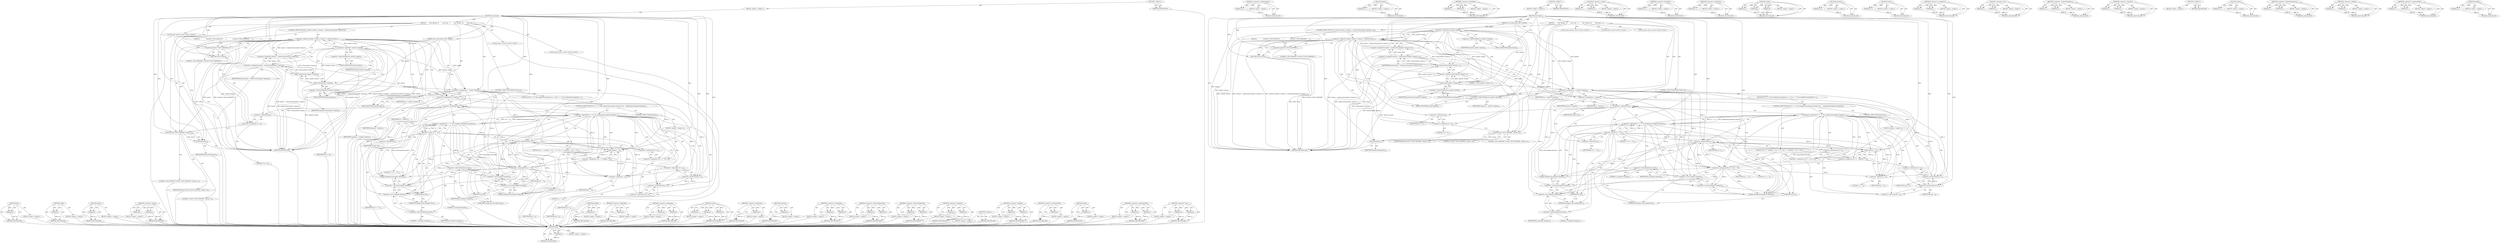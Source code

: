 digraph "isxdigit" {
vulnerable_206 [label=<(METHOD,free)>];
vulnerable_207 [label=<(PARAM,p1)>];
vulnerable_208 [label=<(BLOCK,&lt;empty&gt;,&lt;empty&gt;)>];
vulnerable_209 [label=<(METHOD_RETURN,ANY)>];
vulnerable_186 [label=<(METHOD,unhex)>];
vulnerable_187 [label=<(PARAM,p1)>];
vulnerable_188 [label=<(BLOCK,&lt;empty&gt;,&lt;empty&gt;)>];
vulnerable_189 [label=<(METHOD_RETURN,ANY)>];
vulnerable_142 [label=<(METHOD,malloc)>];
vulnerable_143 [label=<(PARAM,p1)>];
vulnerable_144 [label=<(BLOCK,&lt;empty&gt;,&lt;empty&gt;)>];
vulnerable_145 [label=<(METHOD_RETURN,ANY)>];
vulnerable_163 [label=<(METHOD,&lt;operator&gt;.equals)>];
vulnerable_164 [label=<(PARAM,p1)>];
vulnerable_165 [label=<(PARAM,p2)>];
vulnerable_166 [label=<(BLOCK,&lt;empty&gt;,&lt;empty&gt;)>];
vulnerable_167 [label=<(METHOD_RETURN,ANY)>];
vulnerable_6 [label=<(METHOD,&lt;global&gt;)<SUB>1</SUB>>];
vulnerable_7 [label=<(BLOCK,&lt;empty&gt;,&lt;empty&gt;)<SUB>1</SUB>>];
vulnerable_8 [label=<(METHOD,set_banner)<SUB>1</SUB>>];
vulnerable_9 [label=<(PARAM,struct openconnect_info *vpninfo)<SUB>1</SUB>>];
vulnerable_10 [label=<(BLOCK,{
        char *banner, *q;
        const char ...,{
        char *banner, *q;
        const char ...)<SUB>2</SUB>>];
vulnerable_11 [label="<(LOCAL,char* banner: char*)<SUB>3</SUB>>"];
vulnerable_12 [label="<(LOCAL,char* q: char*)<SUB>3</SUB>>"];
vulnerable_13 [label="<(LOCAL,const char* p: char*)<SUB>4</SUB>>"];
vulnerable_14 [label=<(CONTROL_STRUCTURE,IF,if (!vpninfo-&gt;banner || !(banner = malloc(strlen(vpninfo-&gt;banner)))))<SUB>6</SUB>>];
vulnerable_15 [label=<(&lt;operator&gt;.logicalOr,!vpninfo-&gt;banner || !(banner = malloc(strlen(vp...)<SUB>6</SUB>>];
vulnerable_16 [label=<(&lt;operator&gt;.logicalNot,!vpninfo-&gt;banner)<SUB>6</SUB>>];
vulnerable_17 [label=<(&lt;operator&gt;.indirectFieldAccess,vpninfo-&gt;banner)<SUB>6</SUB>>];
vulnerable_18 [label=<(IDENTIFIER,vpninfo,!vpninfo-&gt;banner)<SUB>6</SUB>>];
vulnerable_19 [label=<(FIELD_IDENTIFIER,banner,banner)<SUB>6</SUB>>];
vulnerable_20 [label=<(&lt;operator&gt;.logicalNot,!(banner = malloc(strlen(vpninfo-&gt;banner))))<SUB>6</SUB>>];
vulnerable_21 [label=<(&lt;operator&gt;.assignment,banner = malloc(strlen(vpninfo-&gt;banner)))<SUB>6</SUB>>];
vulnerable_22 [label=<(IDENTIFIER,banner,banner = malloc(strlen(vpninfo-&gt;banner)))<SUB>6</SUB>>];
vulnerable_23 [label=<(malloc,malloc(strlen(vpninfo-&gt;banner)))<SUB>6</SUB>>];
vulnerable_24 [label=<(strlen,strlen(vpninfo-&gt;banner))<SUB>6</SUB>>];
vulnerable_25 [label=<(&lt;operator&gt;.indirectFieldAccess,vpninfo-&gt;banner)<SUB>6</SUB>>];
vulnerable_26 [label=<(IDENTIFIER,vpninfo,strlen(vpninfo-&gt;banner))<SUB>6</SUB>>];
vulnerable_27 [label=<(FIELD_IDENTIFIER,banner,banner)<SUB>6</SUB>>];
vulnerable_28 [label=<(BLOCK,{
                unsetenv(&quot;CISCO_BANNER&quot;);
   ...,{
                unsetenv(&quot;CISCO_BANNER&quot;);
   ...)<SUB>6</SUB>>];
vulnerable_29 [label=<(unsetenv,unsetenv(&quot;CISCO_BANNER&quot;))<SUB>7</SUB>>];
vulnerable_30 [label=<(LITERAL,&quot;CISCO_BANNER&quot;,unsetenv(&quot;CISCO_BANNER&quot;))<SUB>7</SUB>>];
vulnerable_31 [label=<(RETURN,return;,return;)<SUB>8</SUB>>];
vulnerable_32 [label=<(&lt;operator&gt;.assignment,p = vpninfo-&gt;banner)<SUB>10</SUB>>];
vulnerable_33 [label=<(IDENTIFIER,p,p = vpninfo-&gt;banner)<SUB>10</SUB>>];
vulnerable_34 [label=<(&lt;operator&gt;.indirectFieldAccess,vpninfo-&gt;banner)<SUB>10</SUB>>];
vulnerable_35 [label=<(IDENTIFIER,vpninfo,p = vpninfo-&gt;banner)<SUB>10</SUB>>];
vulnerable_36 [label=<(FIELD_IDENTIFIER,banner,banner)<SUB>10</SUB>>];
vulnerable_37 [label=<(&lt;operator&gt;.assignment,q = banner)<SUB>11</SUB>>];
vulnerable_38 [label=<(IDENTIFIER,q,q = banner)<SUB>11</SUB>>];
vulnerable_39 [label=<(IDENTIFIER,banner,q = banner)<SUB>11</SUB>>];
vulnerable_40 [label=<(CONTROL_STRUCTURE,WHILE,while (*p))<SUB>13</SUB>>];
vulnerable_41 [label=<(&lt;operator&gt;.indirection,*p)<SUB>13</SUB>>];
vulnerable_42 [label=<(IDENTIFIER,p,while (*p))<SUB>13</SUB>>];
vulnerable_43 [label=<(BLOCK,{
		if (*p == '%' &amp;&amp; isxdigit((int)(unsigned ch...,{
		if (*p == '%' &amp;&amp; isxdigit((int)(unsigned ch...)<SUB>13</SUB>>];
vulnerable_44 [label=<(CONTROL_STRUCTURE,IF,if (*p == '%' &amp;&amp; isxdigit((int)(unsigned char)p[1]) &amp;&amp;
		    isxdigit((int)(unsigned char)p[2])))<SUB>14</SUB>>];
vulnerable_45 [label=<(&lt;operator&gt;.logicalAnd,*p == '%' &amp;&amp; isxdigit((int)(unsigned char)p[1])...)<SUB>14</SUB>>];
vulnerable_46 [label=<(&lt;operator&gt;.logicalAnd,*p == '%' &amp;&amp; isxdigit((int)(unsigned char)p[1]))<SUB>14</SUB>>];
vulnerable_47 [label=<(&lt;operator&gt;.equals,*p == '%')<SUB>14</SUB>>];
vulnerable_48 [label=<(&lt;operator&gt;.indirection,*p)<SUB>14</SUB>>];
vulnerable_49 [label=<(IDENTIFIER,p,*p == '%')<SUB>14</SUB>>];
vulnerable_50 [label=<(LITERAL,'%',*p == '%')<SUB>14</SUB>>];
vulnerable_51 [label=<(isxdigit,isxdigit((int)(unsigned char)p[1]))<SUB>14</SUB>>];
vulnerable_52 [label=<(&lt;operator&gt;.cast,(int)(unsigned char)p[1])<SUB>14</SUB>>];
vulnerable_53 [label=<(UNKNOWN,int,int)<SUB>14</SUB>>];
vulnerable_54 [label=<(&lt;operator&gt;.cast,(unsigned char)p[1])<SUB>14</SUB>>];
vulnerable_55 [label=<(UNKNOWN,unsigned char,unsigned char)<SUB>14</SUB>>];
vulnerable_56 [label=<(&lt;operator&gt;.indirectIndexAccess,p[1])<SUB>14</SUB>>];
vulnerable_57 [label=<(IDENTIFIER,p,(unsigned char)p[1])<SUB>14</SUB>>];
vulnerable_58 [label=<(LITERAL,1,(unsigned char)p[1])<SUB>14</SUB>>];
vulnerable_59 [label=<(isxdigit,isxdigit((int)(unsigned char)p[2]))<SUB>15</SUB>>];
vulnerable_60 [label=<(&lt;operator&gt;.cast,(int)(unsigned char)p[2])<SUB>15</SUB>>];
vulnerable_61 [label=<(UNKNOWN,int,int)<SUB>15</SUB>>];
vulnerable_62 [label=<(&lt;operator&gt;.cast,(unsigned char)p[2])<SUB>15</SUB>>];
vulnerable_63 [label=<(UNKNOWN,unsigned char,unsigned char)<SUB>15</SUB>>];
vulnerable_64 [label=<(&lt;operator&gt;.indirectIndexAccess,p[2])<SUB>15</SUB>>];
vulnerable_65 [label=<(IDENTIFIER,p,(unsigned char)p[2])<SUB>15</SUB>>];
vulnerable_66 [label=<(LITERAL,2,(unsigned char)p[2])<SUB>15</SUB>>];
vulnerable_67 [label=<(BLOCK,{
			*(q++) = unhex(p + 1);
			p += 3;
		},{
			*(q++) = unhex(p + 1);
			p += 3;
		})<SUB>15</SUB>>];
vulnerable_68 [label=<(&lt;operator&gt;.assignment,*(q++) = unhex(p + 1))<SUB>16</SUB>>];
vulnerable_69 [label=<(&lt;operator&gt;.indirection,*(q++))<SUB>16</SUB>>];
vulnerable_70 [label=<(&lt;operator&gt;.postIncrement,q++)<SUB>16</SUB>>];
vulnerable_71 [label=<(IDENTIFIER,q,q++)<SUB>16</SUB>>];
vulnerable_72 [label=<(unhex,unhex(p + 1))<SUB>16</SUB>>];
vulnerable_73 [label=<(&lt;operator&gt;.addition,p + 1)<SUB>16</SUB>>];
vulnerable_74 [label=<(IDENTIFIER,p,p + 1)<SUB>16</SUB>>];
vulnerable_75 [label=<(LITERAL,1,p + 1)<SUB>16</SUB>>];
vulnerable_76 [label=<(&lt;operator&gt;.assignmentPlus,p += 3)<SUB>17</SUB>>];
vulnerable_77 [label=<(IDENTIFIER,p,p += 3)<SUB>17</SUB>>];
vulnerable_78 [label=<(LITERAL,3,p += 3)<SUB>17</SUB>>];
vulnerable_79 [label=<(CONTROL_STRUCTURE,ELSE,else)<SUB>19</SUB>>];
vulnerable_80 [label=<(BLOCK,&lt;empty&gt;,&lt;empty&gt;)<SUB>19</SUB>>];
vulnerable_81 [label=<(&lt;operator&gt;.assignment,*(q++) = *(p++))<SUB>19</SUB>>];
vulnerable_82 [label=<(&lt;operator&gt;.indirection,*(q++))<SUB>19</SUB>>];
vulnerable_83 [label=<(&lt;operator&gt;.postIncrement,q++)<SUB>19</SUB>>];
vulnerable_84 [label=<(IDENTIFIER,q,q++)<SUB>19</SUB>>];
vulnerable_85 [label=<(&lt;operator&gt;.indirection,*(p++))<SUB>19</SUB>>];
vulnerable_86 [label=<(&lt;operator&gt;.postIncrement,p++)<SUB>19</SUB>>];
vulnerable_87 [label=<(IDENTIFIER,p,p++)<SUB>19</SUB>>];
vulnerable_88 [label=<(&lt;operator&gt;.assignment,*q = 0)<SUB>21</SUB>>];
vulnerable_89 [label=<(&lt;operator&gt;.indirection,*q)<SUB>21</SUB>>];
vulnerable_90 [label=<(IDENTIFIER,q,*q = 0)<SUB>21</SUB>>];
vulnerable_91 [label=<(LITERAL,0,*q = 0)<SUB>21</SUB>>];
vulnerable_92 [label=<(setenv,setenv(&quot;CISCO_BANNER&quot;, banner, 1))<SUB>22</SUB>>];
vulnerable_93 [label=<(LITERAL,&quot;CISCO_BANNER&quot;,setenv(&quot;CISCO_BANNER&quot;, banner, 1))<SUB>22</SUB>>];
vulnerable_94 [label=<(IDENTIFIER,banner,setenv(&quot;CISCO_BANNER&quot;, banner, 1))<SUB>22</SUB>>];
vulnerable_95 [label=<(LITERAL,1,setenv(&quot;CISCO_BANNER&quot;, banner, 1))<SUB>22</SUB>>];
vulnerable_96 [label=<(free,free(banner))<SUB>24</SUB>>];
vulnerable_97 [label=<(IDENTIFIER,banner,free(banner))<SUB>24</SUB>>];
vulnerable_98 [label=<(METHOD_RETURN,void)<SUB>1</SUB>>];
vulnerable_100 [label=<(METHOD_RETURN,ANY)<SUB>1</SUB>>];
vulnerable_168 [label=<(METHOD,isxdigit)>];
vulnerable_169 [label=<(PARAM,p1)>];
vulnerable_170 [label=<(BLOCK,&lt;empty&gt;,&lt;empty&gt;)>];
vulnerable_171 [label=<(METHOD_RETURN,ANY)>];
vulnerable_128 [label=<(METHOD,&lt;operator&gt;.logicalNot)>];
vulnerable_129 [label=<(PARAM,p1)>];
vulnerable_130 [label=<(BLOCK,&lt;empty&gt;,&lt;empty&gt;)>];
vulnerable_131 [label=<(METHOD_RETURN,ANY)>];
vulnerable_158 [label=<(METHOD,&lt;operator&gt;.logicalAnd)>];
vulnerable_159 [label=<(PARAM,p1)>];
vulnerable_160 [label=<(PARAM,p2)>];
vulnerable_161 [label=<(BLOCK,&lt;empty&gt;,&lt;empty&gt;)>];
vulnerable_162 [label=<(METHOD_RETURN,ANY)>];
vulnerable_200 [label=<(METHOD,setenv)>];
vulnerable_201 [label=<(PARAM,p1)>];
vulnerable_202 [label=<(PARAM,p2)>];
vulnerable_203 [label=<(PARAM,p3)>];
vulnerable_204 [label=<(BLOCK,&lt;empty&gt;,&lt;empty&gt;)>];
vulnerable_205 [label=<(METHOD_RETURN,ANY)>];
vulnerable_154 [label=<(METHOD,&lt;operator&gt;.indirection)>];
vulnerable_155 [label=<(PARAM,p1)>];
vulnerable_156 [label=<(BLOCK,&lt;empty&gt;,&lt;empty&gt;)>];
vulnerable_157 [label=<(METHOD_RETURN,ANY)>];
vulnerable_150 [label=<(METHOD,unsetenv)>];
vulnerable_151 [label=<(PARAM,p1)>];
vulnerable_152 [label=<(BLOCK,&lt;empty&gt;,&lt;empty&gt;)>];
vulnerable_153 [label=<(METHOD_RETURN,ANY)>];
vulnerable_137 [label=<(METHOD,&lt;operator&gt;.assignment)>];
vulnerable_138 [label=<(PARAM,p1)>];
vulnerable_139 [label=<(PARAM,p2)>];
vulnerable_140 [label=<(BLOCK,&lt;empty&gt;,&lt;empty&gt;)>];
vulnerable_141 [label=<(METHOD_RETURN,ANY)>];
vulnerable_177 [label=<(METHOD,&lt;operator&gt;.indirectIndexAccess)>];
vulnerable_178 [label=<(PARAM,p1)>];
vulnerable_179 [label=<(PARAM,p2)>];
vulnerable_180 [label=<(BLOCK,&lt;empty&gt;,&lt;empty&gt;)>];
vulnerable_181 [label=<(METHOD_RETURN,ANY)>];
vulnerable_132 [label=<(METHOD,&lt;operator&gt;.indirectFieldAccess)>];
vulnerable_133 [label=<(PARAM,p1)>];
vulnerable_134 [label=<(PARAM,p2)>];
vulnerable_135 [label=<(BLOCK,&lt;empty&gt;,&lt;empty&gt;)>];
vulnerable_136 [label=<(METHOD_RETURN,ANY)>];
vulnerable_123 [label=<(METHOD,&lt;operator&gt;.logicalOr)>];
vulnerable_124 [label=<(PARAM,p1)>];
vulnerable_125 [label=<(PARAM,p2)>];
vulnerable_126 [label=<(BLOCK,&lt;empty&gt;,&lt;empty&gt;)>];
vulnerable_127 [label=<(METHOD_RETURN,ANY)>];
vulnerable_117 [label=<(METHOD,&lt;global&gt;)<SUB>1</SUB>>];
vulnerable_118 [label=<(BLOCK,&lt;empty&gt;,&lt;empty&gt;)>];
vulnerable_119 [label=<(METHOD_RETURN,ANY)>];
vulnerable_190 [label=<(METHOD,&lt;operator&gt;.addition)>];
vulnerable_191 [label=<(PARAM,p1)>];
vulnerable_192 [label=<(PARAM,p2)>];
vulnerable_193 [label=<(BLOCK,&lt;empty&gt;,&lt;empty&gt;)>];
vulnerable_194 [label=<(METHOD_RETURN,ANY)>];
vulnerable_182 [label=<(METHOD,&lt;operator&gt;.postIncrement)>];
vulnerable_183 [label=<(PARAM,p1)>];
vulnerable_184 [label=<(BLOCK,&lt;empty&gt;,&lt;empty&gt;)>];
vulnerable_185 [label=<(METHOD_RETURN,ANY)>];
vulnerable_146 [label=<(METHOD,strlen)>];
vulnerable_147 [label=<(PARAM,p1)>];
vulnerable_148 [label=<(BLOCK,&lt;empty&gt;,&lt;empty&gt;)>];
vulnerable_149 [label=<(METHOD_RETURN,ANY)>];
vulnerable_195 [label=<(METHOD,&lt;operator&gt;.assignmentPlus)>];
vulnerable_196 [label=<(PARAM,p1)>];
vulnerable_197 [label=<(PARAM,p2)>];
vulnerable_198 [label=<(BLOCK,&lt;empty&gt;,&lt;empty&gt;)>];
vulnerable_199 [label=<(METHOD_RETURN,ANY)>];
vulnerable_172 [label=<(METHOD,&lt;operator&gt;.cast)>];
vulnerable_173 [label=<(PARAM,p1)>];
vulnerable_174 [label=<(PARAM,p2)>];
vulnerable_175 [label=<(BLOCK,&lt;empty&gt;,&lt;empty&gt;)>];
vulnerable_176 [label=<(METHOD_RETURN,ANY)>];
fixed_208 [label=<(METHOD,free)>];
fixed_209 [label=<(PARAM,p1)>];
fixed_210 [label=<(BLOCK,&lt;empty&gt;,&lt;empty&gt;)>];
fixed_211 [label=<(METHOD_RETURN,ANY)>];
fixed_189 [label=<(METHOD,&lt;operator&gt;.postIncrement)>];
fixed_190 [label=<(PARAM,p1)>];
fixed_191 [label=<(BLOCK,&lt;empty&gt;,&lt;empty&gt;)>];
fixed_192 [label=<(METHOD_RETURN,ANY)>];
fixed_144 [label=<(METHOD,malloc)>];
fixed_145 [label=<(PARAM,p1)>];
fixed_146 [label=<(BLOCK,&lt;empty&gt;,&lt;empty&gt;)>];
fixed_147 [label=<(METHOD_RETURN,ANY)>];
fixed_165 [label=<(METHOD,&lt;operator&gt;.logicalAnd)>];
fixed_166 [label=<(PARAM,p1)>];
fixed_167 [label=<(PARAM,p2)>];
fixed_168 [label=<(BLOCK,&lt;empty&gt;,&lt;empty&gt;)>];
fixed_169 [label=<(METHOD_RETURN,ANY)>];
fixed_6 [label=<(METHOD,&lt;global&gt;)<SUB>1</SUB>>];
fixed_7 [label=<(BLOCK,&lt;empty&gt;,&lt;empty&gt;)<SUB>1</SUB>>];
fixed_8 [label=<(METHOD,set_banner)<SUB>1</SUB>>];
fixed_9 [label=<(PARAM,struct openconnect_info *vpninfo)<SUB>1</SUB>>];
fixed_10 [label=<(BLOCK,{
        char *banner, *q;
        const char ...,{
        char *banner, *q;
        const char ...)<SUB>2</SUB>>];
fixed_11 [label="<(LOCAL,char* banner: char*)<SUB>3</SUB>>"];
fixed_12 [label="<(LOCAL,char* q: char*)<SUB>3</SUB>>"];
fixed_13 [label="<(LOCAL,const char* p: char*)<SUB>4</SUB>>"];
fixed_14 [label=<(CONTROL_STRUCTURE,IF,if (!vpninfo-&gt;banner || !(banner = malloc(strlen(vpninfo-&gt;banner)+1))))<SUB>6</SUB>>];
fixed_15 [label=<(&lt;operator&gt;.logicalOr,!vpninfo-&gt;banner || !(banner = malloc(strlen(vp...)<SUB>6</SUB>>];
fixed_16 [label=<(&lt;operator&gt;.logicalNot,!vpninfo-&gt;banner)<SUB>6</SUB>>];
fixed_17 [label=<(&lt;operator&gt;.indirectFieldAccess,vpninfo-&gt;banner)<SUB>6</SUB>>];
fixed_18 [label=<(IDENTIFIER,vpninfo,!vpninfo-&gt;banner)<SUB>6</SUB>>];
fixed_19 [label=<(FIELD_IDENTIFIER,banner,banner)<SUB>6</SUB>>];
fixed_20 [label=<(&lt;operator&gt;.logicalNot,!(banner = malloc(strlen(vpninfo-&gt;banner)+1)))<SUB>6</SUB>>];
fixed_21 [label=<(&lt;operator&gt;.assignment,banner = malloc(strlen(vpninfo-&gt;banner)+1))<SUB>6</SUB>>];
fixed_22 [label=<(IDENTIFIER,banner,banner = malloc(strlen(vpninfo-&gt;banner)+1))<SUB>6</SUB>>];
fixed_23 [label=<(malloc,malloc(strlen(vpninfo-&gt;banner)+1))<SUB>6</SUB>>];
fixed_24 [label=<(&lt;operator&gt;.addition,strlen(vpninfo-&gt;banner)+1)<SUB>6</SUB>>];
fixed_25 [label=<(strlen,strlen(vpninfo-&gt;banner))<SUB>6</SUB>>];
fixed_26 [label=<(&lt;operator&gt;.indirectFieldAccess,vpninfo-&gt;banner)<SUB>6</SUB>>];
fixed_27 [label=<(IDENTIFIER,vpninfo,strlen(vpninfo-&gt;banner))<SUB>6</SUB>>];
fixed_28 [label=<(FIELD_IDENTIFIER,banner,banner)<SUB>6</SUB>>];
fixed_29 [label=<(LITERAL,1,strlen(vpninfo-&gt;banner)+1)<SUB>6</SUB>>];
fixed_30 [label=<(BLOCK,{
                unsetenv(&quot;CISCO_BANNER&quot;);
   ...,{
                unsetenv(&quot;CISCO_BANNER&quot;);
   ...)<SUB>6</SUB>>];
fixed_31 [label=<(unsetenv,unsetenv(&quot;CISCO_BANNER&quot;))<SUB>7</SUB>>];
fixed_32 [label=<(LITERAL,&quot;CISCO_BANNER&quot;,unsetenv(&quot;CISCO_BANNER&quot;))<SUB>7</SUB>>];
fixed_33 [label=<(RETURN,return;,return;)<SUB>8</SUB>>];
fixed_34 [label=<(&lt;operator&gt;.assignment,p = vpninfo-&gt;banner)<SUB>10</SUB>>];
fixed_35 [label=<(IDENTIFIER,p,p = vpninfo-&gt;banner)<SUB>10</SUB>>];
fixed_36 [label=<(&lt;operator&gt;.indirectFieldAccess,vpninfo-&gt;banner)<SUB>10</SUB>>];
fixed_37 [label=<(IDENTIFIER,vpninfo,p = vpninfo-&gt;banner)<SUB>10</SUB>>];
fixed_38 [label=<(FIELD_IDENTIFIER,banner,banner)<SUB>10</SUB>>];
fixed_39 [label=<(&lt;operator&gt;.assignment,q = banner)<SUB>11</SUB>>];
fixed_40 [label=<(IDENTIFIER,q,q = banner)<SUB>11</SUB>>];
fixed_41 [label=<(IDENTIFIER,banner,q = banner)<SUB>11</SUB>>];
fixed_42 [label=<(CONTROL_STRUCTURE,WHILE,while (*p))<SUB>13</SUB>>];
fixed_43 [label=<(&lt;operator&gt;.indirection,*p)<SUB>13</SUB>>];
fixed_44 [label=<(IDENTIFIER,p,while (*p))<SUB>13</SUB>>];
fixed_45 [label=<(BLOCK,{
		if (*p == '%' &amp;&amp; isxdigit((int)(unsigned ch...,{
		if (*p == '%' &amp;&amp; isxdigit((int)(unsigned ch...)<SUB>13</SUB>>];
fixed_46 [label=<(CONTROL_STRUCTURE,IF,if (*p == '%' &amp;&amp; isxdigit((int)(unsigned char)p[1]) &amp;&amp;
		    isxdigit((int)(unsigned char)p[2])))<SUB>14</SUB>>];
fixed_47 [label=<(&lt;operator&gt;.logicalAnd,*p == '%' &amp;&amp; isxdigit((int)(unsigned char)p[1])...)<SUB>14</SUB>>];
fixed_48 [label=<(&lt;operator&gt;.logicalAnd,*p == '%' &amp;&amp; isxdigit((int)(unsigned char)p[1]))<SUB>14</SUB>>];
fixed_49 [label=<(&lt;operator&gt;.equals,*p == '%')<SUB>14</SUB>>];
fixed_50 [label=<(&lt;operator&gt;.indirection,*p)<SUB>14</SUB>>];
fixed_51 [label=<(IDENTIFIER,p,*p == '%')<SUB>14</SUB>>];
fixed_52 [label=<(LITERAL,'%',*p == '%')<SUB>14</SUB>>];
fixed_53 [label=<(isxdigit,isxdigit((int)(unsigned char)p[1]))<SUB>14</SUB>>];
fixed_54 [label=<(&lt;operator&gt;.cast,(int)(unsigned char)p[1])<SUB>14</SUB>>];
fixed_55 [label=<(UNKNOWN,int,int)<SUB>14</SUB>>];
fixed_56 [label=<(&lt;operator&gt;.cast,(unsigned char)p[1])<SUB>14</SUB>>];
fixed_57 [label=<(UNKNOWN,unsigned char,unsigned char)<SUB>14</SUB>>];
fixed_58 [label=<(&lt;operator&gt;.indirectIndexAccess,p[1])<SUB>14</SUB>>];
fixed_59 [label=<(IDENTIFIER,p,(unsigned char)p[1])<SUB>14</SUB>>];
fixed_60 [label=<(LITERAL,1,(unsigned char)p[1])<SUB>14</SUB>>];
fixed_61 [label=<(isxdigit,isxdigit((int)(unsigned char)p[2]))<SUB>15</SUB>>];
fixed_62 [label=<(&lt;operator&gt;.cast,(int)(unsigned char)p[2])<SUB>15</SUB>>];
fixed_63 [label=<(UNKNOWN,int,int)<SUB>15</SUB>>];
fixed_64 [label=<(&lt;operator&gt;.cast,(unsigned char)p[2])<SUB>15</SUB>>];
fixed_65 [label=<(UNKNOWN,unsigned char,unsigned char)<SUB>15</SUB>>];
fixed_66 [label=<(&lt;operator&gt;.indirectIndexAccess,p[2])<SUB>15</SUB>>];
fixed_67 [label=<(IDENTIFIER,p,(unsigned char)p[2])<SUB>15</SUB>>];
fixed_68 [label=<(LITERAL,2,(unsigned char)p[2])<SUB>15</SUB>>];
fixed_69 [label=<(BLOCK,{
			*(q++) = unhex(p + 1);
			p += 3;
		},{
			*(q++) = unhex(p + 1);
			p += 3;
		})<SUB>15</SUB>>];
fixed_70 [label=<(&lt;operator&gt;.assignment,*(q++) = unhex(p + 1))<SUB>16</SUB>>];
fixed_71 [label=<(&lt;operator&gt;.indirection,*(q++))<SUB>16</SUB>>];
fixed_72 [label=<(&lt;operator&gt;.postIncrement,q++)<SUB>16</SUB>>];
fixed_73 [label=<(IDENTIFIER,q,q++)<SUB>16</SUB>>];
fixed_74 [label=<(unhex,unhex(p + 1))<SUB>16</SUB>>];
fixed_75 [label=<(&lt;operator&gt;.addition,p + 1)<SUB>16</SUB>>];
fixed_76 [label=<(IDENTIFIER,p,p + 1)<SUB>16</SUB>>];
fixed_77 [label=<(LITERAL,1,p + 1)<SUB>16</SUB>>];
fixed_78 [label=<(&lt;operator&gt;.assignmentPlus,p += 3)<SUB>17</SUB>>];
fixed_79 [label=<(IDENTIFIER,p,p += 3)<SUB>17</SUB>>];
fixed_80 [label=<(LITERAL,3,p += 3)<SUB>17</SUB>>];
fixed_81 [label=<(CONTROL_STRUCTURE,ELSE,else)<SUB>19</SUB>>];
fixed_82 [label=<(BLOCK,&lt;empty&gt;,&lt;empty&gt;)<SUB>19</SUB>>];
fixed_83 [label=<(&lt;operator&gt;.assignment,*(q++) = *(p++))<SUB>19</SUB>>];
fixed_84 [label=<(&lt;operator&gt;.indirection,*(q++))<SUB>19</SUB>>];
fixed_85 [label=<(&lt;operator&gt;.postIncrement,q++)<SUB>19</SUB>>];
fixed_86 [label=<(IDENTIFIER,q,q++)<SUB>19</SUB>>];
fixed_87 [label=<(&lt;operator&gt;.indirection,*(p++))<SUB>19</SUB>>];
fixed_88 [label=<(&lt;operator&gt;.postIncrement,p++)<SUB>19</SUB>>];
fixed_89 [label=<(IDENTIFIER,p,p++)<SUB>19</SUB>>];
fixed_90 [label=<(&lt;operator&gt;.assignment,*q = 0)<SUB>21</SUB>>];
fixed_91 [label=<(&lt;operator&gt;.indirection,*q)<SUB>21</SUB>>];
fixed_92 [label=<(IDENTIFIER,q,*q = 0)<SUB>21</SUB>>];
fixed_93 [label=<(LITERAL,0,*q = 0)<SUB>21</SUB>>];
fixed_94 [label=<(setenv,setenv(&quot;CISCO_BANNER&quot;, banner, 1))<SUB>22</SUB>>];
fixed_95 [label=<(LITERAL,&quot;CISCO_BANNER&quot;,setenv(&quot;CISCO_BANNER&quot;, banner, 1))<SUB>22</SUB>>];
fixed_96 [label=<(IDENTIFIER,banner,setenv(&quot;CISCO_BANNER&quot;, banner, 1))<SUB>22</SUB>>];
fixed_97 [label=<(LITERAL,1,setenv(&quot;CISCO_BANNER&quot;, banner, 1))<SUB>22</SUB>>];
fixed_98 [label=<(free,free(banner))<SUB>24</SUB>>];
fixed_99 [label=<(IDENTIFIER,banner,free(banner))<SUB>24</SUB>>];
fixed_100 [label=<(METHOD_RETURN,void)<SUB>1</SUB>>];
fixed_102 [label=<(METHOD_RETURN,ANY)<SUB>1</SUB>>];
fixed_170 [label=<(METHOD,&lt;operator&gt;.equals)>];
fixed_171 [label=<(PARAM,p1)>];
fixed_172 [label=<(PARAM,p2)>];
fixed_173 [label=<(BLOCK,&lt;empty&gt;,&lt;empty&gt;)>];
fixed_174 [label=<(METHOD_RETURN,ANY)>];
fixed_130 [label=<(METHOD,&lt;operator&gt;.logicalNot)>];
fixed_131 [label=<(PARAM,p1)>];
fixed_132 [label=<(BLOCK,&lt;empty&gt;,&lt;empty&gt;)>];
fixed_133 [label=<(METHOD_RETURN,ANY)>];
fixed_161 [label=<(METHOD,&lt;operator&gt;.indirection)>];
fixed_162 [label=<(PARAM,p1)>];
fixed_163 [label=<(BLOCK,&lt;empty&gt;,&lt;empty&gt;)>];
fixed_164 [label=<(METHOD_RETURN,ANY)>];
fixed_202 [label=<(METHOD,setenv)>];
fixed_203 [label=<(PARAM,p1)>];
fixed_204 [label=<(PARAM,p2)>];
fixed_205 [label=<(PARAM,p3)>];
fixed_206 [label=<(BLOCK,&lt;empty&gt;,&lt;empty&gt;)>];
fixed_207 [label=<(METHOD_RETURN,ANY)>];
fixed_157 [label=<(METHOD,unsetenv)>];
fixed_158 [label=<(PARAM,p1)>];
fixed_159 [label=<(BLOCK,&lt;empty&gt;,&lt;empty&gt;)>];
fixed_160 [label=<(METHOD_RETURN,ANY)>];
fixed_153 [label=<(METHOD,strlen)>];
fixed_154 [label=<(PARAM,p1)>];
fixed_155 [label=<(BLOCK,&lt;empty&gt;,&lt;empty&gt;)>];
fixed_156 [label=<(METHOD_RETURN,ANY)>];
fixed_139 [label=<(METHOD,&lt;operator&gt;.assignment)>];
fixed_140 [label=<(PARAM,p1)>];
fixed_141 [label=<(PARAM,p2)>];
fixed_142 [label=<(BLOCK,&lt;empty&gt;,&lt;empty&gt;)>];
fixed_143 [label=<(METHOD_RETURN,ANY)>];
fixed_179 [label=<(METHOD,&lt;operator&gt;.cast)>];
fixed_180 [label=<(PARAM,p1)>];
fixed_181 [label=<(PARAM,p2)>];
fixed_182 [label=<(BLOCK,&lt;empty&gt;,&lt;empty&gt;)>];
fixed_183 [label=<(METHOD_RETURN,ANY)>];
fixed_134 [label=<(METHOD,&lt;operator&gt;.indirectFieldAccess)>];
fixed_135 [label=<(PARAM,p1)>];
fixed_136 [label=<(PARAM,p2)>];
fixed_137 [label=<(BLOCK,&lt;empty&gt;,&lt;empty&gt;)>];
fixed_138 [label=<(METHOD_RETURN,ANY)>];
fixed_125 [label=<(METHOD,&lt;operator&gt;.logicalOr)>];
fixed_126 [label=<(PARAM,p1)>];
fixed_127 [label=<(PARAM,p2)>];
fixed_128 [label=<(BLOCK,&lt;empty&gt;,&lt;empty&gt;)>];
fixed_129 [label=<(METHOD_RETURN,ANY)>];
fixed_119 [label=<(METHOD,&lt;global&gt;)<SUB>1</SUB>>];
fixed_120 [label=<(BLOCK,&lt;empty&gt;,&lt;empty&gt;)>];
fixed_121 [label=<(METHOD_RETURN,ANY)>];
fixed_193 [label=<(METHOD,unhex)>];
fixed_194 [label=<(PARAM,p1)>];
fixed_195 [label=<(BLOCK,&lt;empty&gt;,&lt;empty&gt;)>];
fixed_196 [label=<(METHOD_RETURN,ANY)>];
fixed_184 [label=<(METHOD,&lt;operator&gt;.indirectIndexAccess)>];
fixed_185 [label=<(PARAM,p1)>];
fixed_186 [label=<(PARAM,p2)>];
fixed_187 [label=<(BLOCK,&lt;empty&gt;,&lt;empty&gt;)>];
fixed_188 [label=<(METHOD_RETURN,ANY)>];
fixed_148 [label=<(METHOD,&lt;operator&gt;.addition)>];
fixed_149 [label=<(PARAM,p1)>];
fixed_150 [label=<(PARAM,p2)>];
fixed_151 [label=<(BLOCK,&lt;empty&gt;,&lt;empty&gt;)>];
fixed_152 [label=<(METHOD_RETURN,ANY)>];
fixed_197 [label=<(METHOD,&lt;operator&gt;.assignmentPlus)>];
fixed_198 [label=<(PARAM,p1)>];
fixed_199 [label=<(PARAM,p2)>];
fixed_200 [label=<(BLOCK,&lt;empty&gt;,&lt;empty&gt;)>];
fixed_201 [label=<(METHOD_RETURN,ANY)>];
fixed_175 [label=<(METHOD,isxdigit)>];
fixed_176 [label=<(PARAM,p1)>];
fixed_177 [label=<(BLOCK,&lt;empty&gt;,&lt;empty&gt;)>];
fixed_178 [label=<(METHOD_RETURN,ANY)>];
vulnerable_206 -> vulnerable_207  [key=0, label="AST: "];
vulnerable_206 -> vulnerable_207  [key=1, label="DDG: "];
vulnerable_206 -> vulnerable_208  [key=0, label="AST: "];
vulnerable_206 -> vulnerable_209  [key=0, label="AST: "];
vulnerable_206 -> vulnerable_209  [key=1, label="CFG: "];
vulnerable_207 -> vulnerable_209  [key=0, label="DDG: p1"];
vulnerable_208 -> fixed_208  [key=0];
vulnerable_209 -> fixed_208  [key=0];
vulnerable_186 -> vulnerable_187  [key=0, label="AST: "];
vulnerable_186 -> vulnerable_187  [key=1, label="DDG: "];
vulnerable_186 -> vulnerable_188  [key=0, label="AST: "];
vulnerable_186 -> vulnerable_189  [key=0, label="AST: "];
vulnerable_186 -> vulnerable_189  [key=1, label="CFG: "];
vulnerable_187 -> vulnerable_189  [key=0, label="DDG: p1"];
vulnerable_188 -> fixed_208  [key=0];
vulnerable_189 -> fixed_208  [key=0];
vulnerable_142 -> vulnerable_143  [key=0, label="AST: "];
vulnerable_142 -> vulnerable_143  [key=1, label="DDG: "];
vulnerable_142 -> vulnerable_144  [key=0, label="AST: "];
vulnerable_142 -> vulnerable_145  [key=0, label="AST: "];
vulnerable_142 -> vulnerable_145  [key=1, label="CFG: "];
vulnerable_143 -> vulnerable_145  [key=0, label="DDG: p1"];
vulnerable_144 -> fixed_208  [key=0];
vulnerable_145 -> fixed_208  [key=0];
vulnerable_163 -> vulnerable_164  [key=0, label="AST: "];
vulnerable_163 -> vulnerable_164  [key=1, label="DDG: "];
vulnerable_163 -> vulnerable_166  [key=0, label="AST: "];
vulnerable_163 -> vulnerable_165  [key=0, label="AST: "];
vulnerable_163 -> vulnerable_165  [key=1, label="DDG: "];
vulnerable_163 -> vulnerable_167  [key=0, label="AST: "];
vulnerable_163 -> vulnerable_167  [key=1, label="CFG: "];
vulnerable_164 -> vulnerable_167  [key=0, label="DDG: p1"];
vulnerable_165 -> vulnerable_167  [key=0, label="DDG: p2"];
vulnerable_166 -> fixed_208  [key=0];
vulnerable_167 -> fixed_208  [key=0];
vulnerable_6 -> vulnerable_7  [key=0, label="AST: "];
vulnerable_6 -> vulnerable_100  [key=0, label="AST: "];
vulnerable_6 -> vulnerable_100  [key=1, label="CFG: "];
vulnerable_7 -> vulnerable_8  [key=0, label="AST: "];
vulnerable_8 -> vulnerable_9  [key=0, label="AST: "];
vulnerable_8 -> vulnerable_9  [key=1, label="DDG: "];
vulnerable_8 -> vulnerable_10  [key=0, label="AST: "];
vulnerable_8 -> vulnerable_98  [key=0, label="AST: "];
vulnerable_8 -> vulnerable_19  [key=0, label="CFG: "];
vulnerable_8 -> vulnerable_37  [key=0, label="DDG: "];
vulnerable_8 -> vulnerable_88  [key=0, label="DDG: "];
vulnerable_8 -> vulnerable_92  [key=0, label="DDG: "];
vulnerable_8 -> vulnerable_96  [key=0, label="DDG: "];
vulnerable_8 -> vulnerable_31  [key=0, label="DDG: "];
vulnerable_8 -> vulnerable_29  [key=0, label="DDG: "];
vulnerable_8 -> vulnerable_76  [key=0, label="DDG: "];
vulnerable_8 -> vulnerable_47  [key=0, label="DDG: "];
vulnerable_8 -> vulnerable_72  [key=0, label="DDG: "];
vulnerable_8 -> vulnerable_70  [key=0, label="DDG: "];
vulnerable_8 -> vulnerable_73  [key=0, label="DDG: "];
vulnerable_8 -> vulnerable_83  [key=0, label="DDG: "];
vulnerable_8 -> vulnerable_86  [key=0, label="DDG: "];
vulnerable_9 -> vulnerable_98  [key=0, label="DDG: vpninfo"];
vulnerable_9 -> vulnerable_32  [key=0, label="DDG: vpninfo"];
vulnerable_9 -> vulnerable_16  [key=0, label="DDG: vpninfo"];
vulnerable_9 -> vulnerable_24  [key=0, label="DDG: vpninfo"];
vulnerable_10 -> vulnerable_11  [key=0, label="AST: "];
vulnerable_10 -> vulnerable_12  [key=0, label="AST: "];
vulnerable_10 -> vulnerable_13  [key=0, label="AST: "];
vulnerable_10 -> vulnerable_14  [key=0, label="AST: "];
vulnerable_10 -> vulnerable_32  [key=0, label="AST: "];
vulnerable_10 -> vulnerable_37  [key=0, label="AST: "];
vulnerable_10 -> vulnerable_40  [key=0, label="AST: "];
vulnerable_10 -> vulnerable_88  [key=0, label="AST: "];
vulnerable_10 -> vulnerable_92  [key=0, label="AST: "];
vulnerable_10 -> vulnerable_96  [key=0, label="AST: "];
vulnerable_11 -> fixed_208  [key=0];
vulnerable_12 -> fixed_208  [key=0];
vulnerable_13 -> fixed_208  [key=0];
vulnerable_14 -> vulnerable_15  [key=0, label="AST: "];
vulnerable_14 -> vulnerable_28  [key=0, label="AST: "];
vulnerable_15 -> vulnerable_16  [key=0, label="AST: "];
vulnerable_15 -> vulnerable_20  [key=0, label="AST: "];
vulnerable_15 -> vulnerable_29  [key=0, label="CFG: "];
vulnerable_15 -> vulnerable_29  [key=1, label="CDG: "];
vulnerable_15 -> vulnerable_36  [key=0, label="CFG: "];
vulnerable_15 -> vulnerable_36  [key=1, label="CDG: "];
vulnerable_15 -> vulnerable_98  [key=0, label="DDG: !vpninfo-&gt;banner"];
vulnerable_15 -> vulnerable_98  [key=1, label="DDG: !(banner = malloc(strlen(vpninfo-&gt;banner)))"];
vulnerable_15 -> vulnerable_98  [key=2, label="DDG: !vpninfo-&gt;banner || !(banner = malloc(strlen(vpninfo-&gt;banner)))"];
vulnerable_15 -> vulnerable_34  [key=0, label="CDG: "];
vulnerable_15 -> vulnerable_32  [key=0, label="CDG: "];
vulnerable_15 -> vulnerable_96  [key=0, label="CDG: "];
vulnerable_15 -> vulnerable_89  [key=0, label="CDG: "];
vulnerable_15 -> vulnerable_37  [key=0, label="CDG: "];
vulnerable_15 -> vulnerable_92  [key=0, label="CDG: "];
vulnerable_15 -> vulnerable_88  [key=0, label="CDG: "];
vulnerable_15 -> vulnerable_41  [key=0, label="CDG: "];
vulnerable_15 -> vulnerable_31  [key=0, label="CDG: "];
vulnerable_16 -> vulnerable_17  [key=0, label="AST: "];
vulnerable_16 -> vulnerable_15  [key=0, label="CFG: "];
vulnerable_16 -> vulnerable_15  [key=1, label="DDG: vpninfo-&gt;banner"];
vulnerable_16 -> vulnerable_27  [key=0, label="CFG: "];
vulnerable_16 -> vulnerable_27  [key=1, label="CDG: "];
vulnerable_16 -> vulnerable_98  [key=0, label="DDG: vpninfo-&gt;banner"];
vulnerable_16 -> vulnerable_32  [key=0, label="DDG: vpninfo-&gt;banner"];
vulnerable_16 -> vulnerable_24  [key=0, label="DDG: vpninfo-&gt;banner"];
vulnerable_16 -> vulnerable_24  [key=1, label="CDG: "];
vulnerable_16 -> vulnerable_21  [key=0, label="CDG: "];
vulnerable_16 -> vulnerable_20  [key=0, label="CDG: "];
vulnerable_16 -> vulnerable_25  [key=0, label="CDG: "];
vulnerable_16 -> vulnerable_23  [key=0, label="CDG: "];
vulnerable_17 -> vulnerable_18  [key=0, label="AST: "];
vulnerable_17 -> vulnerable_19  [key=0, label="AST: "];
vulnerable_17 -> vulnerable_16  [key=0, label="CFG: "];
vulnerable_18 -> fixed_208  [key=0];
vulnerable_19 -> vulnerable_17  [key=0, label="CFG: "];
vulnerable_20 -> vulnerable_21  [key=0, label="AST: "];
vulnerable_20 -> vulnerable_15  [key=0, label="CFG: "];
vulnerable_20 -> vulnerable_15  [key=1, label="DDG: banner = malloc(strlen(vpninfo-&gt;banner))"];
vulnerable_20 -> vulnerable_98  [key=0, label="DDG: banner = malloc(strlen(vpninfo-&gt;banner))"];
vulnerable_21 -> vulnerable_22  [key=0, label="AST: "];
vulnerable_21 -> vulnerable_23  [key=0, label="AST: "];
vulnerable_21 -> vulnerable_20  [key=0, label="CFG: "];
vulnerable_21 -> vulnerable_20  [key=1, label="DDG: banner"];
vulnerable_21 -> vulnerable_98  [key=0, label="DDG: banner"];
vulnerable_21 -> vulnerable_98  [key=1, label="DDG: malloc(strlen(vpninfo-&gt;banner))"];
vulnerable_21 -> vulnerable_37  [key=0, label="DDG: banner"];
vulnerable_21 -> vulnerable_92  [key=0, label="DDG: banner"];
vulnerable_22 -> fixed_208  [key=0];
vulnerable_23 -> vulnerable_24  [key=0, label="AST: "];
vulnerable_23 -> vulnerable_21  [key=0, label="CFG: "];
vulnerable_23 -> vulnerable_21  [key=1, label="DDG: strlen(vpninfo-&gt;banner)"];
vulnerable_23 -> vulnerable_98  [key=0, label="DDG: strlen(vpninfo-&gt;banner)"];
vulnerable_23 -> vulnerable_20  [key=0, label="DDG: strlen(vpninfo-&gt;banner)"];
vulnerable_24 -> vulnerable_25  [key=0, label="AST: "];
vulnerable_24 -> vulnerable_23  [key=0, label="CFG: "];
vulnerable_24 -> vulnerable_23  [key=1, label="DDG: vpninfo-&gt;banner"];
vulnerable_24 -> vulnerable_98  [key=0, label="DDG: vpninfo-&gt;banner"];
vulnerable_24 -> vulnerable_32  [key=0, label="DDG: vpninfo-&gt;banner"];
vulnerable_25 -> vulnerable_26  [key=0, label="AST: "];
vulnerable_25 -> vulnerable_27  [key=0, label="AST: "];
vulnerable_25 -> vulnerable_24  [key=0, label="CFG: "];
vulnerable_26 -> fixed_208  [key=0];
vulnerable_27 -> vulnerable_25  [key=0, label="CFG: "];
vulnerable_28 -> vulnerable_29  [key=0, label="AST: "];
vulnerable_28 -> vulnerable_31  [key=0, label="AST: "];
vulnerable_29 -> vulnerable_30  [key=0, label="AST: "];
vulnerable_29 -> vulnerable_31  [key=0, label="CFG: "];
vulnerable_29 -> vulnerable_98  [key=0, label="DDG: unsetenv(&quot;CISCO_BANNER&quot;)"];
vulnerable_30 -> fixed_208  [key=0];
vulnerable_31 -> vulnerable_98  [key=0, label="CFG: "];
vulnerable_31 -> vulnerable_98  [key=1, label="DDG: &lt;RET&gt;"];
vulnerable_32 -> vulnerable_33  [key=0, label="AST: "];
vulnerable_32 -> vulnerable_34  [key=0, label="AST: "];
vulnerable_32 -> vulnerable_37  [key=0, label="CFG: "];
vulnerable_32 -> vulnerable_59  [key=0, label="DDG: p"];
vulnerable_32 -> vulnerable_76  [key=0, label="DDG: p"];
vulnerable_32 -> vulnerable_51  [key=0, label="DDG: p"];
vulnerable_32 -> vulnerable_60  [key=0, label="DDG: p"];
vulnerable_32 -> vulnerable_72  [key=0, label="DDG: p"];
vulnerable_32 -> vulnerable_52  [key=0, label="DDG: p"];
vulnerable_32 -> vulnerable_62  [key=0, label="DDG: p"];
vulnerable_32 -> vulnerable_73  [key=0, label="DDG: p"];
vulnerable_32 -> vulnerable_54  [key=0, label="DDG: p"];
vulnerable_32 -> vulnerable_86  [key=0, label="DDG: p"];
vulnerable_33 -> fixed_208  [key=0];
vulnerable_34 -> vulnerable_35  [key=0, label="AST: "];
vulnerable_34 -> vulnerable_36  [key=0, label="AST: "];
vulnerable_34 -> vulnerable_32  [key=0, label="CFG: "];
vulnerable_35 -> fixed_208  [key=0];
vulnerable_36 -> vulnerable_34  [key=0, label="CFG: "];
vulnerable_37 -> vulnerable_38  [key=0, label="AST: "];
vulnerable_37 -> vulnerable_39  [key=0, label="AST: "];
vulnerable_37 -> vulnerable_41  [key=0, label="CFG: "];
vulnerable_37 -> vulnerable_70  [key=0, label="DDG: q"];
vulnerable_37 -> vulnerable_83  [key=0, label="DDG: q"];
vulnerable_38 -> fixed_208  [key=0];
vulnerable_39 -> fixed_208  [key=0];
vulnerable_40 -> vulnerable_41  [key=0, label="AST: "];
vulnerable_40 -> vulnerable_43  [key=0, label="AST: "];
vulnerable_41 -> vulnerable_42  [key=0, label="AST: "];
vulnerable_41 -> vulnerable_48  [key=0, label="CFG: "];
vulnerable_41 -> vulnerable_48  [key=1, label="CDG: "];
vulnerable_41 -> vulnerable_89  [key=0, label="CFG: "];
vulnerable_41 -> vulnerable_47  [key=0, label="CDG: "];
vulnerable_41 -> vulnerable_46  [key=0, label="CDG: "];
vulnerable_41 -> vulnerable_45  [key=0, label="CDG: "];
vulnerable_41 -> vulnerable_41  [key=0, label="CDG: "];
vulnerable_42 -> fixed_208  [key=0];
vulnerable_43 -> vulnerable_44  [key=0, label="AST: "];
vulnerable_44 -> vulnerable_45  [key=0, label="AST: "];
vulnerable_44 -> vulnerable_67  [key=0, label="AST: "];
vulnerable_44 -> vulnerable_79  [key=0, label="AST: "];
vulnerable_45 -> vulnerable_46  [key=0, label="AST: "];
vulnerable_45 -> vulnerable_59  [key=0, label="AST: "];
vulnerable_45 -> vulnerable_70  [key=0, label="CFG: "];
vulnerable_45 -> vulnerable_70  [key=1, label="CDG: "];
vulnerable_45 -> vulnerable_83  [key=0, label="CFG: "];
vulnerable_45 -> vulnerable_83  [key=1, label="CDG: "];
vulnerable_45 -> vulnerable_68  [key=0, label="CDG: "];
vulnerable_45 -> vulnerable_73  [key=0, label="CDG: "];
vulnerable_45 -> vulnerable_81  [key=0, label="CDG: "];
vulnerable_45 -> vulnerable_85  [key=0, label="CDG: "];
vulnerable_45 -> vulnerable_72  [key=0, label="CDG: "];
vulnerable_45 -> vulnerable_69  [key=0, label="CDG: "];
vulnerable_45 -> vulnerable_76  [key=0, label="CDG: "];
vulnerable_45 -> vulnerable_82  [key=0, label="CDG: "];
vulnerable_45 -> vulnerable_86  [key=0, label="CDG: "];
vulnerable_46 -> vulnerable_47  [key=0, label="AST: "];
vulnerable_46 -> vulnerable_51  [key=0, label="AST: "];
vulnerable_46 -> vulnerable_61  [key=0, label="CFG: "];
vulnerable_46 -> vulnerable_61  [key=1, label="CDG: "];
vulnerable_46 -> vulnerable_45  [key=0, label="CFG: "];
vulnerable_46 -> vulnerable_45  [key=1, label="DDG: *p == '%'"];
vulnerable_46 -> vulnerable_45  [key=2, label="DDG: isxdigit((int)(unsigned char)p[1])"];
vulnerable_46 -> vulnerable_60  [key=0, label="CDG: "];
vulnerable_46 -> vulnerable_64  [key=0, label="CDG: "];
vulnerable_46 -> vulnerable_59  [key=0, label="CDG: "];
vulnerable_46 -> vulnerable_63  [key=0, label="CDG: "];
vulnerable_46 -> vulnerable_62  [key=0, label="CDG: "];
vulnerable_47 -> vulnerable_48  [key=0, label="AST: "];
vulnerable_47 -> vulnerable_50  [key=0, label="AST: "];
vulnerable_47 -> vulnerable_53  [key=0, label="CFG: "];
vulnerable_47 -> vulnerable_53  [key=1, label="CDG: "];
vulnerable_47 -> vulnerable_46  [key=0, label="CFG: "];
vulnerable_47 -> vulnerable_46  [key=1, label="DDG: *p"];
vulnerable_47 -> vulnerable_46  [key=2, label="DDG: '%'"];
vulnerable_47 -> vulnerable_76  [key=0, label="DDG: *p"];
vulnerable_47 -> vulnerable_72  [key=0, label="DDG: *p"];
vulnerable_47 -> vulnerable_73  [key=0, label="DDG: *p"];
vulnerable_47 -> vulnerable_86  [key=0, label="DDG: *p"];
vulnerable_47 -> vulnerable_51  [key=0, label="CDG: "];
vulnerable_47 -> vulnerable_52  [key=0, label="CDG: "];
vulnerable_47 -> vulnerable_56  [key=0, label="CDG: "];
vulnerable_47 -> vulnerable_54  [key=0, label="CDG: "];
vulnerable_47 -> vulnerable_55  [key=0, label="CDG: "];
vulnerable_48 -> vulnerable_49  [key=0, label="AST: "];
vulnerable_48 -> vulnerable_47  [key=0, label="CFG: "];
vulnerable_49 -> fixed_208  [key=0];
vulnerable_50 -> fixed_208  [key=0];
vulnerable_51 -> vulnerable_52  [key=0, label="AST: "];
vulnerable_51 -> vulnerable_46  [key=0, label="CFG: "];
vulnerable_51 -> vulnerable_46  [key=1, label="DDG: (int)(unsigned char)p[1]"];
vulnerable_52 -> vulnerable_53  [key=0, label="AST: "];
vulnerable_52 -> vulnerable_54  [key=0, label="AST: "];
vulnerable_52 -> vulnerable_51  [key=0, label="CFG: "];
vulnerable_53 -> vulnerable_55  [key=0, label="CFG: "];
vulnerable_54 -> vulnerable_55  [key=0, label="AST: "];
vulnerable_54 -> vulnerable_56  [key=0, label="AST: "];
vulnerable_54 -> vulnerable_52  [key=0, label="CFG: "];
vulnerable_55 -> vulnerable_56  [key=0, label="CFG: "];
vulnerable_56 -> vulnerable_57  [key=0, label="AST: "];
vulnerable_56 -> vulnerable_58  [key=0, label="AST: "];
vulnerable_56 -> vulnerable_54  [key=0, label="CFG: "];
vulnerable_57 -> fixed_208  [key=0];
vulnerable_58 -> fixed_208  [key=0];
vulnerable_59 -> vulnerable_60  [key=0, label="AST: "];
vulnerable_59 -> vulnerable_45  [key=0, label="CFG: "];
vulnerable_59 -> vulnerable_45  [key=1, label="DDG: (int)(unsigned char)p[2]"];
vulnerable_60 -> vulnerable_61  [key=0, label="AST: "];
vulnerable_60 -> vulnerable_62  [key=0, label="AST: "];
vulnerable_60 -> vulnerable_59  [key=0, label="CFG: "];
vulnerable_61 -> vulnerable_63  [key=0, label="CFG: "];
vulnerable_62 -> vulnerable_63  [key=0, label="AST: "];
vulnerable_62 -> vulnerable_64  [key=0, label="AST: "];
vulnerable_62 -> vulnerable_60  [key=0, label="CFG: "];
vulnerable_63 -> vulnerable_64  [key=0, label="CFG: "];
vulnerable_64 -> vulnerable_65  [key=0, label="AST: "];
vulnerable_64 -> vulnerable_66  [key=0, label="AST: "];
vulnerable_64 -> vulnerable_62  [key=0, label="CFG: "];
vulnerable_65 -> fixed_208  [key=0];
vulnerable_66 -> fixed_208  [key=0];
vulnerable_67 -> vulnerable_68  [key=0, label="AST: "];
vulnerable_67 -> vulnerable_76  [key=0, label="AST: "];
vulnerable_68 -> vulnerable_69  [key=0, label="AST: "];
vulnerable_68 -> vulnerable_72  [key=0, label="AST: "];
vulnerable_68 -> vulnerable_76  [key=0, label="CFG: "];
vulnerable_69 -> vulnerable_70  [key=0, label="AST: "];
vulnerable_69 -> vulnerable_73  [key=0, label="CFG: "];
vulnerable_70 -> vulnerable_71  [key=0, label="AST: "];
vulnerable_70 -> vulnerable_69  [key=0, label="CFG: "];
vulnerable_70 -> vulnerable_83  [key=0, label="DDG: q"];
vulnerable_71 -> fixed_208  [key=0];
vulnerable_72 -> vulnerable_73  [key=0, label="AST: "];
vulnerable_72 -> vulnerable_68  [key=0, label="CFG: "];
vulnerable_72 -> vulnerable_68  [key=1, label="DDG: p + 1"];
vulnerable_73 -> vulnerable_74  [key=0, label="AST: "];
vulnerable_73 -> vulnerable_75  [key=0, label="AST: "];
vulnerable_73 -> vulnerable_72  [key=0, label="CFG: "];
vulnerable_74 -> fixed_208  [key=0];
vulnerable_75 -> fixed_208  [key=0];
vulnerable_76 -> vulnerable_77  [key=0, label="AST: "];
vulnerable_76 -> vulnerable_78  [key=0, label="AST: "];
vulnerable_76 -> vulnerable_41  [key=0, label="CFG: "];
vulnerable_76 -> vulnerable_59  [key=0, label="DDG: p"];
vulnerable_76 -> vulnerable_51  [key=0, label="DDG: p"];
vulnerable_76 -> vulnerable_60  [key=0, label="DDG: p"];
vulnerable_76 -> vulnerable_72  [key=0, label="DDG: p"];
vulnerable_76 -> vulnerable_52  [key=0, label="DDG: p"];
vulnerable_76 -> vulnerable_62  [key=0, label="DDG: p"];
vulnerable_76 -> vulnerable_73  [key=0, label="DDG: p"];
vulnerable_76 -> vulnerable_54  [key=0, label="DDG: p"];
vulnerable_76 -> vulnerable_86  [key=0, label="DDG: p"];
vulnerable_77 -> fixed_208  [key=0];
vulnerable_78 -> fixed_208  [key=0];
vulnerable_79 -> vulnerable_80  [key=0, label="AST: "];
vulnerable_80 -> vulnerable_81  [key=0, label="AST: "];
vulnerable_81 -> vulnerable_82  [key=0, label="AST: "];
vulnerable_81 -> vulnerable_85  [key=0, label="AST: "];
vulnerable_81 -> vulnerable_41  [key=0, label="CFG: "];
vulnerable_82 -> vulnerable_83  [key=0, label="AST: "];
vulnerable_82 -> vulnerable_86  [key=0, label="CFG: "];
vulnerable_83 -> vulnerable_84  [key=0, label="AST: "];
vulnerable_83 -> vulnerable_82  [key=0, label="CFG: "];
vulnerable_83 -> vulnerable_70  [key=0, label="DDG: q"];
vulnerable_84 -> fixed_208  [key=0];
vulnerable_85 -> vulnerable_86  [key=0, label="AST: "];
vulnerable_85 -> vulnerable_81  [key=0, label="CFG: "];
vulnerable_86 -> vulnerable_87  [key=0, label="AST: "];
vulnerable_86 -> vulnerable_85  [key=0, label="CFG: "];
vulnerable_86 -> vulnerable_59  [key=0, label="DDG: p"];
vulnerable_86 -> vulnerable_76  [key=0, label="DDG: p"];
vulnerable_86 -> vulnerable_51  [key=0, label="DDG: p"];
vulnerable_86 -> vulnerable_60  [key=0, label="DDG: p"];
vulnerable_86 -> vulnerable_72  [key=0, label="DDG: p"];
vulnerable_86 -> vulnerable_52  [key=0, label="DDG: p"];
vulnerable_86 -> vulnerable_62  [key=0, label="DDG: p"];
vulnerable_86 -> vulnerable_73  [key=0, label="DDG: p"];
vulnerable_86 -> vulnerable_54  [key=0, label="DDG: p"];
vulnerable_87 -> fixed_208  [key=0];
vulnerable_88 -> vulnerable_89  [key=0, label="AST: "];
vulnerable_88 -> vulnerable_91  [key=0, label="AST: "];
vulnerable_88 -> vulnerable_92  [key=0, label="CFG: "];
vulnerable_89 -> vulnerable_90  [key=0, label="AST: "];
vulnerable_89 -> vulnerable_88  [key=0, label="CFG: "];
vulnerable_90 -> fixed_208  [key=0];
vulnerable_91 -> fixed_208  [key=0];
vulnerable_92 -> vulnerable_93  [key=0, label="AST: "];
vulnerable_92 -> vulnerable_94  [key=0, label="AST: "];
vulnerable_92 -> vulnerable_95  [key=0, label="AST: "];
vulnerable_92 -> vulnerable_96  [key=0, label="CFG: "];
vulnerable_92 -> vulnerable_96  [key=1, label="DDG: banner"];
vulnerable_93 -> fixed_208  [key=0];
vulnerable_94 -> fixed_208  [key=0];
vulnerable_95 -> fixed_208  [key=0];
vulnerable_96 -> vulnerable_97  [key=0, label="AST: "];
vulnerable_96 -> vulnerable_98  [key=0, label="CFG: "];
vulnerable_97 -> fixed_208  [key=0];
vulnerable_98 -> fixed_208  [key=0];
vulnerable_100 -> fixed_208  [key=0];
vulnerable_168 -> vulnerable_169  [key=0, label="AST: "];
vulnerable_168 -> vulnerable_169  [key=1, label="DDG: "];
vulnerable_168 -> vulnerable_170  [key=0, label="AST: "];
vulnerable_168 -> vulnerable_171  [key=0, label="AST: "];
vulnerable_168 -> vulnerable_171  [key=1, label="CFG: "];
vulnerable_169 -> vulnerable_171  [key=0, label="DDG: p1"];
vulnerable_170 -> fixed_208  [key=0];
vulnerable_171 -> fixed_208  [key=0];
vulnerable_128 -> vulnerable_129  [key=0, label="AST: "];
vulnerable_128 -> vulnerable_129  [key=1, label="DDG: "];
vulnerable_128 -> vulnerable_130  [key=0, label="AST: "];
vulnerable_128 -> vulnerable_131  [key=0, label="AST: "];
vulnerable_128 -> vulnerable_131  [key=1, label="CFG: "];
vulnerable_129 -> vulnerable_131  [key=0, label="DDG: p1"];
vulnerable_130 -> fixed_208  [key=0];
vulnerable_131 -> fixed_208  [key=0];
vulnerable_158 -> vulnerable_159  [key=0, label="AST: "];
vulnerable_158 -> vulnerable_159  [key=1, label="DDG: "];
vulnerable_158 -> vulnerable_161  [key=0, label="AST: "];
vulnerable_158 -> vulnerable_160  [key=0, label="AST: "];
vulnerable_158 -> vulnerable_160  [key=1, label="DDG: "];
vulnerable_158 -> vulnerable_162  [key=0, label="AST: "];
vulnerable_158 -> vulnerable_162  [key=1, label="CFG: "];
vulnerable_159 -> vulnerable_162  [key=0, label="DDG: p1"];
vulnerable_160 -> vulnerable_162  [key=0, label="DDG: p2"];
vulnerable_161 -> fixed_208  [key=0];
vulnerable_162 -> fixed_208  [key=0];
vulnerable_200 -> vulnerable_201  [key=0, label="AST: "];
vulnerable_200 -> vulnerable_201  [key=1, label="DDG: "];
vulnerable_200 -> vulnerable_204  [key=0, label="AST: "];
vulnerable_200 -> vulnerable_202  [key=0, label="AST: "];
vulnerable_200 -> vulnerable_202  [key=1, label="DDG: "];
vulnerable_200 -> vulnerable_205  [key=0, label="AST: "];
vulnerable_200 -> vulnerable_205  [key=1, label="CFG: "];
vulnerable_200 -> vulnerable_203  [key=0, label="AST: "];
vulnerable_200 -> vulnerable_203  [key=1, label="DDG: "];
vulnerable_201 -> vulnerable_205  [key=0, label="DDG: p1"];
vulnerable_202 -> vulnerable_205  [key=0, label="DDG: p2"];
vulnerable_203 -> vulnerable_205  [key=0, label="DDG: p3"];
vulnerable_204 -> fixed_208  [key=0];
vulnerable_205 -> fixed_208  [key=0];
vulnerable_154 -> vulnerable_155  [key=0, label="AST: "];
vulnerable_154 -> vulnerable_155  [key=1, label="DDG: "];
vulnerable_154 -> vulnerable_156  [key=0, label="AST: "];
vulnerable_154 -> vulnerable_157  [key=0, label="AST: "];
vulnerable_154 -> vulnerable_157  [key=1, label="CFG: "];
vulnerable_155 -> vulnerable_157  [key=0, label="DDG: p1"];
vulnerable_156 -> fixed_208  [key=0];
vulnerable_157 -> fixed_208  [key=0];
vulnerable_150 -> vulnerable_151  [key=0, label="AST: "];
vulnerable_150 -> vulnerable_151  [key=1, label="DDG: "];
vulnerable_150 -> vulnerable_152  [key=0, label="AST: "];
vulnerable_150 -> vulnerable_153  [key=0, label="AST: "];
vulnerable_150 -> vulnerable_153  [key=1, label="CFG: "];
vulnerable_151 -> vulnerable_153  [key=0, label="DDG: p1"];
vulnerable_152 -> fixed_208  [key=0];
vulnerable_153 -> fixed_208  [key=0];
vulnerable_137 -> vulnerable_138  [key=0, label="AST: "];
vulnerable_137 -> vulnerable_138  [key=1, label="DDG: "];
vulnerable_137 -> vulnerable_140  [key=0, label="AST: "];
vulnerable_137 -> vulnerable_139  [key=0, label="AST: "];
vulnerable_137 -> vulnerable_139  [key=1, label="DDG: "];
vulnerable_137 -> vulnerable_141  [key=0, label="AST: "];
vulnerable_137 -> vulnerable_141  [key=1, label="CFG: "];
vulnerable_138 -> vulnerable_141  [key=0, label="DDG: p1"];
vulnerable_139 -> vulnerable_141  [key=0, label="DDG: p2"];
vulnerable_140 -> fixed_208  [key=0];
vulnerable_141 -> fixed_208  [key=0];
vulnerable_177 -> vulnerable_178  [key=0, label="AST: "];
vulnerable_177 -> vulnerable_178  [key=1, label="DDG: "];
vulnerable_177 -> vulnerable_180  [key=0, label="AST: "];
vulnerable_177 -> vulnerable_179  [key=0, label="AST: "];
vulnerable_177 -> vulnerable_179  [key=1, label="DDG: "];
vulnerable_177 -> vulnerable_181  [key=0, label="AST: "];
vulnerable_177 -> vulnerable_181  [key=1, label="CFG: "];
vulnerable_178 -> vulnerable_181  [key=0, label="DDG: p1"];
vulnerable_179 -> vulnerable_181  [key=0, label="DDG: p2"];
vulnerable_180 -> fixed_208  [key=0];
vulnerable_181 -> fixed_208  [key=0];
vulnerable_132 -> vulnerable_133  [key=0, label="AST: "];
vulnerable_132 -> vulnerable_133  [key=1, label="DDG: "];
vulnerable_132 -> vulnerable_135  [key=0, label="AST: "];
vulnerable_132 -> vulnerable_134  [key=0, label="AST: "];
vulnerable_132 -> vulnerable_134  [key=1, label="DDG: "];
vulnerable_132 -> vulnerable_136  [key=0, label="AST: "];
vulnerable_132 -> vulnerable_136  [key=1, label="CFG: "];
vulnerable_133 -> vulnerable_136  [key=0, label="DDG: p1"];
vulnerable_134 -> vulnerable_136  [key=0, label="DDG: p2"];
vulnerable_135 -> fixed_208  [key=0];
vulnerable_136 -> fixed_208  [key=0];
vulnerable_123 -> vulnerable_124  [key=0, label="AST: "];
vulnerable_123 -> vulnerable_124  [key=1, label="DDG: "];
vulnerable_123 -> vulnerable_126  [key=0, label="AST: "];
vulnerable_123 -> vulnerable_125  [key=0, label="AST: "];
vulnerable_123 -> vulnerable_125  [key=1, label="DDG: "];
vulnerable_123 -> vulnerable_127  [key=0, label="AST: "];
vulnerable_123 -> vulnerable_127  [key=1, label="CFG: "];
vulnerable_124 -> vulnerable_127  [key=0, label="DDG: p1"];
vulnerable_125 -> vulnerable_127  [key=0, label="DDG: p2"];
vulnerable_126 -> fixed_208  [key=0];
vulnerable_127 -> fixed_208  [key=0];
vulnerable_117 -> vulnerable_118  [key=0, label="AST: "];
vulnerable_117 -> vulnerable_119  [key=0, label="AST: "];
vulnerable_117 -> vulnerable_119  [key=1, label="CFG: "];
vulnerable_118 -> fixed_208  [key=0];
vulnerable_119 -> fixed_208  [key=0];
vulnerable_190 -> vulnerable_191  [key=0, label="AST: "];
vulnerable_190 -> vulnerable_191  [key=1, label="DDG: "];
vulnerable_190 -> vulnerable_193  [key=0, label="AST: "];
vulnerable_190 -> vulnerable_192  [key=0, label="AST: "];
vulnerable_190 -> vulnerable_192  [key=1, label="DDG: "];
vulnerable_190 -> vulnerable_194  [key=0, label="AST: "];
vulnerable_190 -> vulnerable_194  [key=1, label="CFG: "];
vulnerable_191 -> vulnerable_194  [key=0, label="DDG: p1"];
vulnerable_192 -> vulnerable_194  [key=0, label="DDG: p2"];
vulnerable_193 -> fixed_208  [key=0];
vulnerable_194 -> fixed_208  [key=0];
vulnerable_182 -> vulnerable_183  [key=0, label="AST: "];
vulnerable_182 -> vulnerable_183  [key=1, label="DDG: "];
vulnerable_182 -> vulnerable_184  [key=0, label="AST: "];
vulnerable_182 -> vulnerable_185  [key=0, label="AST: "];
vulnerable_182 -> vulnerable_185  [key=1, label="CFG: "];
vulnerable_183 -> vulnerable_185  [key=0, label="DDG: p1"];
vulnerable_184 -> fixed_208  [key=0];
vulnerable_185 -> fixed_208  [key=0];
vulnerable_146 -> vulnerable_147  [key=0, label="AST: "];
vulnerable_146 -> vulnerable_147  [key=1, label="DDG: "];
vulnerable_146 -> vulnerable_148  [key=0, label="AST: "];
vulnerable_146 -> vulnerable_149  [key=0, label="AST: "];
vulnerable_146 -> vulnerable_149  [key=1, label="CFG: "];
vulnerable_147 -> vulnerable_149  [key=0, label="DDG: p1"];
vulnerable_148 -> fixed_208  [key=0];
vulnerable_149 -> fixed_208  [key=0];
vulnerable_195 -> vulnerable_196  [key=0, label="AST: "];
vulnerable_195 -> vulnerable_196  [key=1, label="DDG: "];
vulnerable_195 -> vulnerable_198  [key=0, label="AST: "];
vulnerable_195 -> vulnerable_197  [key=0, label="AST: "];
vulnerable_195 -> vulnerable_197  [key=1, label="DDG: "];
vulnerable_195 -> vulnerable_199  [key=0, label="AST: "];
vulnerable_195 -> vulnerable_199  [key=1, label="CFG: "];
vulnerable_196 -> vulnerable_199  [key=0, label="DDG: p1"];
vulnerable_197 -> vulnerable_199  [key=0, label="DDG: p2"];
vulnerable_198 -> fixed_208  [key=0];
vulnerable_199 -> fixed_208  [key=0];
vulnerable_172 -> vulnerable_173  [key=0, label="AST: "];
vulnerable_172 -> vulnerable_173  [key=1, label="DDG: "];
vulnerable_172 -> vulnerable_175  [key=0, label="AST: "];
vulnerable_172 -> vulnerable_174  [key=0, label="AST: "];
vulnerable_172 -> vulnerable_174  [key=1, label="DDG: "];
vulnerable_172 -> vulnerable_176  [key=0, label="AST: "];
vulnerable_172 -> vulnerable_176  [key=1, label="CFG: "];
vulnerable_173 -> vulnerable_176  [key=0, label="DDG: p1"];
vulnerable_174 -> vulnerable_176  [key=0, label="DDG: p2"];
vulnerable_175 -> fixed_208  [key=0];
vulnerable_176 -> fixed_208  [key=0];
fixed_208 -> fixed_209  [key=0, label="AST: "];
fixed_208 -> fixed_209  [key=1, label="DDG: "];
fixed_208 -> fixed_210  [key=0, label="AST: "];
fixed_208 -> fixed_211  [key=0, label="AST: "];
fixed_208 -> fixed_211  [key=1, label="CFG: "];
fixed_209 -> fixed_211  [key=0, label="DDG: p1"];
fixed_189 -> fixed_190  [key=0, label="AST: "];
fixed_189 -> fixed_190  [key=1, label="DDG: "];
fixed_189 -> fixed_191  [key=0, label="AST: "];
fixed_189 -> fixed_192  [key=0, label="AST: "];
fixed_189 -> fixed_192  [key=1, label="CFG: "];
fixed_190 -> fixed_192  [key=0, label="DDG: p1"];
fixed_144 -> fixed_145  [key=0, label="AST: "];
fixed_144 -> fixed_145  [key=1, label="DDG: "];
fixed_144 -> fixed_146  [key=0, label="AST: "];
fixed_144 -> fixed_147  [key=0, label="AST: "];
fixed_144 -> fixed_147  [key=1, label="CFG: "];
fixed_145 -> fixed_147  [key=0, label="DDG: p1"];
fixed_165 -> fixed_166  [key=0, label="AST: "];
fixed_165 -> fixed_166  [key=1, label="DDG: "];
fixed_165 -> fixed_168  [key=0, label="AST: "];
fixed_165 -> fixed_167  [key=0, label="AST: "];
fixed_165 -> fixed_167  [key=1, label="DDG: "];
fixed_165 -> fixed_169  [key=0, label="AST: "];
fixed_165 -> fixed_169  [key=1, label="CFG: "];
fixed_166 -> fixed_169  [key=0, label="DDG: p1"];
fixed_167 -> fixed_169  [key=0, label="DDG: p2"];
fixed_6 -> fixed_7  [key=0, label="AST: "];
fixed_6 -> fixed_102  [key=0, label="AST: "];
fixed_6 -> fixed_102  [key=1, label="CFG: "];
fixed_7 -> fixed_8  [key=0, label="AST: "];
fixed_8 -> fixed_9  [key=0, label="AST: "];
fixed_8 -> fixed_9  [key=1, label="DDG: "];
fixed_8 -> fixed_10  [key=0, label="AST: "];
fixed_8 -> fixed_100  [key=0, label="AST: "];
fixed_8 -> fixed_19  [key=0, label="CFG: "];
fixed_8 -> fixed_39  [key=0, label="DDG: "];
fixed_8 -> fixed_90  [key=0, label="DDG: "];
fixed_8 -> fixed_94  [key=0, label="DDG: "];
fixed_8 -> fixed_98  [key=0, label="DDG: "];
fixed_8 -> fixed_33  [key=0, label="DDG: "];
fixed_8 -> fixed_31  [key=0, label="DDG: "];
fixed_8 -> fixed_78  [key=0, label="DDG: "];
fixed_8 -> fixed_23  [key=0, label="DDG: "];
fixed_8 -> fixed_24  [key=0, label="DDG: "];
fixed_8 -> fixed_49  [key=0, label="DDG: "];
fixed_8 -> fixed_74  [key=0, label="DDG: "];
fixed_8 -> fixed_72  [key=0, label="DDG: "];
fixed_8 -> fixed_75  [key=0, label="DDG: "];
fixed_8 -> fixed_85  [key=0, label="DDG: "];
fixed_8 -> fixed_88  [key=0, label="DDG: "];
fixed_9 -> fixed_100  [key=0, label="DDG: vpninfo"];
fixed_9 -> fixed_34  [key=0, label="DDG: vpninfo"];
fixed_9 -> fixed_16  [key=0, label="DDG: vpninfo"];
fixed_9 -> fixed_25  [key=0, label="DDG: vpninfo"];
fixed_10 -> fixed_11  [key=0, label="AST: "];
fixed_10 -> fixed_12  [key=0, label="AST: "];
fixed_10 -> fixed_13  [key=0, label="AST: "];
fixed_10 -> fixed_14  [key=0, label="AST: "];
fixed_10 -> fixed_34  [key=0, label="AST: "];
fixed_10 -> fixed_39  [key=0, label="AST: "];
fixed_10 -> fixed_42  [key=0, label="AST: "];
fixed_10 -> fixed_90  [key=0, label="AST: "];
fixed_10 -> fixed_94  [key=0, label="AST: "];
fixed_10 -> fixed_98  [key=0, label="AST: "];
fixed_14 -> fixed_15  [key=0, label="AST: "];
fixed_14 -> fixed_30  [key=0, label="AST: "];
fixed_15 -> fixed_16  [key=0, label="AST: "];
fixed_15 -> fixed_20  [key=0, label="AST: "];
fixed_15 -> fixed_31  [key=0, label="CFG: "];
fixed_15 -> fixed_31  [key=1, label="CDG: "];
fixed_15 -> fixed_38  [key=0, label="CFG: "];
fixed_15 -> fixed_38  [key=1, label="CDG: "];
fixed_15 -> fixed_100  [key=0, label="DDG: !vpninfo-&gt;banner"];
fixed_15 -> fixed_100  [key=1, label="DDG: !(banner = malloc(strlen(vpninfo-&gt;banner)+1))"];
fixed_15 -> fixed_100  [key=2, label="DDG: !vpninfo-&gt;banner || !(banner = malloc(strlen(vpninfo-&gt;banner)+1))"];
fixed_15 -> fixed_34  [key=0, label="CDG: "];
fixed_15 -> fixed_94  [key=0, label="CDG: "];
fixed_15 -> fixed_98  [key=0, label="CDG: "];
fixed_15 -> fixed_91  [key=0, label="CDG: "];
fixed_15 -> fixed_90  [key=0, label="CDG: "];
fixed_15 -> fixed_43  [key=0, label="CDG: "];
fixed_15 -> fixed_33  [key=0, label="CDG: "];
fixed_15 -> fixed_36  [key=0, label="CDG: "];
fixed_15 -> fixed_39  [key=0, label="CDG: "];
fixed_16 -> fixed_17  [key=0, label="AST: "];
fixed_16 -> fixed_15  [key=0, label="CFG: "];
fixed_16 -> fixed_15  [key=1, label="DDG: vpninfo-&gt;banner"];
fixed_16 -> fixed_28  [key=0, label="CFG: "];
fixed_16 -> fixed_28  [key=1, label="CDG: "];
fixed_16 -> fixed_100  [key=0, label="DDG: vpninfo-&gt;banner"];
fixed_16 -> fixed_34  [key=0, label="DDG: vpninfo-&gt;banner"];
fixed_16 -> fixed_25  [key=0, label="DDG: vpninfo-&gt;banner"];
fixed_16 -> fixed_25  [key=1, label="CDG: "];
fixed_16 -> fixed_21  [key=0, label="CDG: "];
fixed_16 -> fixed_26  [key=0, label="CDG: "];
fixed_16 -> fixed_20  [key=0, label="CDG: "];
fixed_16 -> fixed_24  [key=0, label="CDG: "];
fixed_16 -> fixed_23  [key=0, label="CDG: "];
fixed_17 -> fixed_18  [key=0, label="AST: "];
fixed_17 -> fixed_19  [key=0, label="AST: "];
fixed_17 -> fixed_16  [key=0, label="CFG: "];
fixed_19 -> fixed_17  [key=0, label="CFG: "];
fixed_20 -> fixed_21  [key=0, label="AST: "];
fixed_20 -> fixed_15  [key=0, label="CFG: "];
fixed_20 -> fixed_15  [key=1, label="DDG: banner = malloc(strlen(vpninfo-&gt;banner)+1)"];
fixed_20 -> fixed_100  [key=0, label="DDG: banner = malloc(strlen(vpninfo-&gt;banner)+1)"];
fixed_21 -> fixed_22  [key=0, label="AST: "];
fixed_21 -> fixed_23  [key=0, label="AST: "];
fixed_21 -> fixed_20  [key=0, label="CFG: "];
fixed_21 -> fixed_20  [key=1, label="DDG: banner"];
fixed_21 -> fixed_100  [key=0, label="DDG: banner"];
fixed_21 -> fixed_100  [key=1, label="DDG: malloc(strlen(vpninfo-&gt;banner)+1)"];
fixed_21 -> fixed_39  [key=0, label="DDG: banner"];
fixed_21 -> fixed_94  [key=0, label="DDG: banner"];
fixed_23 -> fixed_24  [key=0, label="AST: "];
fixed_23 -> fixed_21  [key=0, label="CFG: "];
fixed_23 -> fixed_21  [key=1, label="DDG: strlen(vpninfo-&gt;banner)+1"];
fixed_23 -> fixed_100  [key=0, label="DDG: strlen(vpninfo-&gt;banner)+1"];
fixed_23 -> fixed_20  [key=0, label="DDG: strlen(vpninfo-&gt;banner)+1"];
fixed_24 -> fixed_25  [key=0, label="AST: "];
fixed_24 -> fixed_29  [key=0, label="AST: "];
fixed_24 -> fixed_23  [key=0, label="CFG: "];
fixed_24 -> fixed_100  [key=0, label="DDG: strlen(vpninfo-&gt;banner)"];
fixed_25 -> fixed_26  [key=0, label="AST: "];
fixed_25 -> fixed_24  [key=0, label="CFG: "];
fixed_25 -> fixed_24  [key=1, label="DDG: vpninfo-&gt;banner"];
fixed_25 -> fixed_100  [key=0, label="DDG: vpninfo-&gt;banner"];
fixed_25 -> fixed_34  [key=0, label="DDG: vpninfo-&gt;banner"];
fixed_25 -> fixed_23  [key=0, label="DDG: vpninfo-&gt;banner"];
fixed_26 -> fixed_27  [key=0, label="AST: "];
fixed_26 -> fixed_28  [key=0, label="AST: "];
fixed_26 -> fixed_25  [key=0, label="CFG: "];
fixed_28 -> fixed_26  [key=0, label="CFG: "];
fixed_30 -> fixed_31  [key=0, label="AST: "];
fixed_30 -> fixed_33  [key=0, label="AST: "];
fixed_31 -> fixed_32  [key=0, label="AST: "];
fixed_31 -> fixed_33  [key=0, label="CFG: "];
fixed_31 -> fixed_100  [key=0, label="DDG: unsetenv(&quot;CISCO_BANNER&quot;)"];
fixed_33 -> fixed_100  [key=0, label="CFG: "];
fixed_33 -> fixed_100  [key=1, label="DDG: &lt;RET&gt;"];
fixed_34 -> fixed_35  [key=0, label="AST: "];
fixed_34 -> fixed_36  [key=0, label="AST: "];
fixed_34 -> fixed_39  [key=0, label="CFG: "];
fixed_34 -> fixed_61  [key=0, label="DDG: p"];
fixed_34 -> fixed_78  [key=0, label="DDG: p"];
fixed_34 -> fixed_53  [key=0, label="DDG: p"];
fixed_34 -> fixed_62  [key=0, label="DDG: p"];
fixed_34 -> fixed_74  [key=0, label="DDG: p"];
fixed_34 -> fixed_54  [key=0, label="DDG: p"];
fixed_34 -> fixed_64  [key=0, label="DDG: p"];
fixed_34 -> fixed_75  [key=0, label="DDG: p"];
fixed_34 -> fixed_56  [key=0, label="DDG: p"];
fixed_34 -> fixed_88  [key=0, label="DDG: p"];
fixed_36 -> fixed_37  [key=0, label="AST: "];
fixed_36 -> fixed_38  [key=0, label="AST: "];
fixed_36 -> fixed_34  [key=0, label="CFG: "];
fixed_38 -> fixed_36  [key=0, label="CFG: "];
fixed_39 -> fixed_40  [key=0, label="AST: "];
fixed_39 -> fixed_41  [key=0, label="AST: "];
fixed_39 -> fixed_43  [key=0, label="CFG: "];
fixed_39 -> fixed_72  [key=0, label="DDG: q"];
fixed_39 -> fixed_85  [key=0, label="DDG: q"];
fixed_42 -> fixed_43  [key=0, label="AST: "];
fixed_42 -> fixed_45  [key=0, label="AST: "];
fixed_43 -> fixed_44  [key=0, label="AST: "];
fixed_43 -> fixed_50  [key=0, label="CFG: "];
fixed_43 -> fixed_50  [key=1, label="CDG: "];
fixed_43 -> fixed_91  [key=0, label="CFG: "];
fixed_43 -> fixed_47  [key=0, label="CDG: "];
fixed_43 -> fixed_48  [key=0, label="CDG: "];
fixed_43 -> fixed_49  [key=0, label="CDG: "];
fixed_43 -> fixed_43  [key=0, label="CDG: "];
fixed_45 -> fixed_46  [key=0, label="AST: "];
fixed_46 -> fixed_47  [key=0, label="AST: "];
fixed_46 -> fixed_69  [key=0, label="AST: "];
fixed_46 -> fixed_81  [key=0, label="AST: "];
fixed_47 -> fixed_48  [key=0, label="AST: "];
fixed_47 -> fixed_61  [key=0, label="AST: "];
fixed_47 -> fixed_72  [key=0, label="CFG: "];
fixed_47 -> fixed_72  [key=1, label="CDG: "];
fixed_47 -> fixed_85  [key=0, label="CFG: "];
fixed_47 -> fixed_85  [key=1, label="CDG: "];
fixed_47 -> fixed_75  [key=0, label="CDG: "];
fixed_47 -> fixed_84  [key=0, label="CDG: "];
fixed_47 -> fixed_74  [key=0, label="CDG: "];
fixed_47 -> fixed_87  [key=0, label="CDG: "];
fixed_47 -> fixed_83  [key=0, label="CDG: "];
fixed_47 -> fixed_71  [key=0, label="CDG: "];
fixed_47 -> fixed_88  [key=0, label="CDG: "];
fixed_47 -> fixed_70  [key=0, label="CDG: "];
fixed_47 -> fixed_78  [key=0, label="CDG: "];
fixed_48 -> fixed_49  [key=0, label="AST: "];
fixed_48 -> fixed_53  [key=0, label="AST: "];
fixed_48 -> fixed_63  [key=0, label="CFG: "];
fixed_48 -> fixed_63  [key=1, label="CDG: "];
fixed_48 -> fixed_47  [key=0, label="CFG: "];
fixed_48 -> fixed_47  [key=1, label="DDG: *p == '%'"];
fixed_48 -> fixed_47  [key=2, label="DDG: isxdigit((int)(unsigned char)p[1])"];
fixed_48 -> fixed_64  [key=0, label="CDG: "];
fixed_48 -> fixed_66  [key=0, label="CDG: "];
fixed_48 -> fixed_65  [key=0, label="CDG: "];
fixed_48 -> fixed_61  [key=0, label="CDG: "];
fixed_48 -> fixed_62  [key=0, label="CDG: "];
fixed_49 -> fixed_50  [key=0, label="AST: "];
fixed_49 -> fixed_52  [key=0, label="AST: "];
fixed_49 -> fixed_55  [key=0, label="CFG: "];
fixed_49 -> fixed_55  [key=1, label="CDG: "];
fixed_49 -> fixed_48  [key=0, label="CFG: "];
fixed_49 -> fixed_48  [key=1, label="DDG: *p"];
fixed_49 -> fixed_48  [key=2, label="DDG: '%'"];
fixed_49 -> fixed_78  [key=0, label="DDG: *p"];
fixed_49 -> fixed_74  [key=0, label="DDG: *p"];
fixed_49 -> fixed_75  [key=0, label="DDG: *p"];
fixed_49 -> fixed_88  [key=0, label="DDG: *p"];
fixed_49 -> fixed_57  [key=0, label="CDG: "];
fixed_49 -> fixed_56  [key=0, label="CDG: "];
fixed_49 -> fixed_54  [key=0, label="CDG: "];
fixed_49 -> fixed_58  [key=0, label="CDG: "];
fixed_49 -> fixed_53  [key=0, label="CDG: "];
fixed_50 -> fixed_51  [key=0, label="AST: "];
fixed_50 -> fixed_49  [key=0, label="CFG: "];
fixed_53 -> fixed_54  [key=0, label="AST: "];
fixed_53 -> fixed_48  [key=0, label="CFG: "];
fixed_53 -> fixed_48  [key=1, label="DDG: (int)(unsigned char)p[1]"];
fixed_54 -> fixed_55  [key=0, label="AST: "];
fixed_54 -> fixed_56  [key=0, label="AST: "];
fixed_54 -> fixed_53  [key=0, label="CFG: "];
fixed_55 -> fixed_57  [key=0, label="CFG: "];
fixed_56 -> fixed_57  [key=0, label="AST: "];
fixed_56 -> fixed_58  [key=0, label="AST: "];
fixed_56 -> fixed_54  [key=0, label="CFG: "];
fixed_57 -> fixed_58  [key=0, label="CFG: "];
fixed_58 -> fixed_59  [key=0, label="AST: "];
fixed_58 -> fixed_60  [key=0, label="AST: "];
fixed_58 -> fixed_56  [key=0, label="CFG: "];
fixed_61 -> fixed_62  [key=0, label="AST: "];
fixed_61 -> fixed_47  [key=0, label="CFG: "];
fixed_61 -> fixed_47  [key=1, label="DDG: (int)(unsigned char)p[2]"];
fixed_62 -> fixed_63  [key=0, label="AST: "];
fixed_62 -> fixed_64  [key=0, label="AST: "];
fixed_62 -> fixed_61  [key=0, label="CFG: "];
fixed_63 -> fixed_65  [key=0, label="CFG: "];
fixed_64 -> fixed_65  [key=0, label="AST: "];
fixed_64 -> fixed_66  [key=0, label="AST: "];
fixed_64 -> fixed_62  [key=0, label="CFG: "];
fixed_65 -> fixed_66  [key=0, label="CFG: "];
fixed_66 -> fixed_67  [key=0, label="AST: "];
fixed_66 -> fixed_68  [key=0, label="AST: "];
fixed_66 -> fixed_64  [key=0, label="CFG: "];
fixed_69 -> fixed_70  [key=0, label="AST: "];
fixed_69 -> fixed_78  [key=0, label="AST: "];
fixed_70 -> fixed_71  [key=0, label="AST: "];
fixed_70 -> fixed_74  [key=0, label="AST: "];
fixed_70 -> fixed_78  [key=0, label="CFG: "];
fixed_71 -> fixed_72  [key=0, label="AST: "];
fixed_71 -> fixed_75  [key=0, label="CFG: "];
fixed_72 -> fixed_73  [key=0, label="AST: "];
fixed_72 -> fixed_71  [key=0, label="CFG: "];
fixed_72 -> fixed_85  [key=0, label="DDG: q"];
fixed_74 -> fixed_75  [key=0, label="AST: "];
fixed_74 -> fixed_70  [key=0, label="CFG: "];
fixed_74 -> fixed_70  [key=1, label="DDG: p + 1"];
fixed_75 -> fixed_76  [key=0, label="AST: "];
fixed_75 -> fixed_77  [key=0, label="AST: "];
fixed_75 -> fixed_74  [key=0, label="CFG: "];
fixed_78 -> fixed_79  [key=0, label="AST: "];
fixed_78 -> fixed_80  [key=0, label="AST: "];
fixed_78 -> fixed_43  [key=0, label="CFG: "];
fixed_78 -> fixed_61  [key=0, label="DDG: p"];
fixed_78 -> fixed_53  [key=0, label="DDG: p"];
fixed_78 -> fixed_62  [key=0, label="DDG: p"];
fixed_78 -> fixed_74  [key=0, label="DDG: p"];
fixed_78 -> fixed_54  [key=0, label="DDG: p"];
fixed_78 -> fixed_64  [key=0, label="DDG: p"];
fixed_78 -> fixed_75  [key=0, label="DDG: p"];
fixed_78 -> fixed_56  [key=0, label="DDG: p"];
fixed_78 -> fixed_88  [key=0, label="DDG: p"];
fixed_81 -> fixed_82  [key=0, label="AST: "];
fixed_82 -> fixed_83  [key=0, label="AST: "];
fixed_83 -> fixed_84  [key=0, label="AST: "];
fixed_83 -> fixed_87  [key=0, label="AST: "];
fixed_83 -> fixed_43  [key=0, label="CFG: "];
fixed_84 -> fixed_85  [key=0, label="AST: "];
fixed_84 -> fixed_88  [key=0, label="CFG: "];
fixed_85 -> fixed_86  [key=0, label="AST: "];
fixed_85 -> fixed_84  [key=0, label="CFG: "];
fixed_85 -> fixed_72  [key=0, label="DDG: q"];
fixed_87 -> fixed_88  [key=0, label="AST: "];
fixed_87 -> fixed_83  [key=0, label="CFG: "];
fixed_88 -> fixed_89  [key=0, label="AST: "];
fixed_88 -> fixed_87  [key=0, label="CFG: "];
fixed_88 -> fixed_61  [key=0, label="DDG: p"];
fixed_88 -> fixed_78  [key=0, label="DDG: p"];
fixed_88 -> fixed_53  [key=0, label="DDG: p"];
fixed_88 -> fixed_62  [key=0, label="DDG: p"];
fixed_88 -> fixed_74  [key=0, label="DDG: p"];
fixed_88 -> fixed_54  [key=0, label="DDG: p"];
fixed_88 -> fixed_64  [key=0, label="DDG: p"];
fixed_88 -> fixed_75  [key=0, label="DDG: p"];
fixed_88 -> fixed_56  [key=0, label="DDG: p"];
fixed_90 -> fixed_91  [key=0, label="AST: "];
fixed_90 -> fixed_93  [key=0, label="AST: "];
fixed_90 -> fixed_94  [key=0, label="CFG: "];
fixed_91 -> fixed_92  [key=0, label="AST: "];
fixed_91 -> fixed_90  [key=0, label="CFG: "];
fixed_94 -> fixed_95  [key=0, label="AST: "];
fixed_94 -> fixed_96  [key=0, label="AST: "];
fixed_94 -> fixed_97  [key=0, label="AST: "];
fixed_94 -> fixed_98  [key=0, label="CFG: "];
fixed_94 -> fixed_98  [key=1, label="DDG: banner"];
fixed_98 -> fixed_99  [key=0, label="AST: "];
fixed_98 -> fixed_100  [key=0, label="CFG: "];
fixed_170 -> fixed_171  [key=0, label="AST: "];
fixed_170 -> fixed_171  [key=1, label="DDG: "];
fixed_170 -> fixed_173  [key=0, label="AST: "];
fixed_170 -> fixed_172  [key=0, label="AST: "];
fixed_170 -> fixed_172  [key=1, label="DDG: "];
fixed_170 -> fixed_174  [key=0, label="AST: "];
fixed_170 -> fixed_174  [key=1, label="CFG: "];
fixed_171 -> fixed_174  [key=0, label="DDG: p1"];
fixed_172 -> fixed_174  [key=0, label="DDG: p2"];
fixed_130 -> fixed_131  [key=0, label="AST: "];
fixed_130 -> fixed_131  [key=1, label="DDG: "];
fixed_130 -> fixed_132  [key=0, label="AST: "];
fixed_130 -> fixed_133  [key=0, label="AST: "];
fixed_130 -> fixed_133  [key=1, label="CFG: "];
fixed_131 -> fixed_133  [key=0, label="DDG: p1"];
fixed_161 -> fixed_162  [key=0, label="AST: "];
fixed_161 -> fixed_162  [key=1, label="DDG: "];
fixed_161 -> fixed_163  [key=0, label="AST: "];
fixed_161 -> fixed_164  [key=0, label="AST: "];
fixed_161 -> fixed_164  [key=1, label="CFG: "];
fixed_162 -> fixed_164  [key=0, label="DDG: p1"];
fixed_202 -> fixed_203  [key=0, label="AST: "];
fixed_202 -> fixed_203  [key=1, label="DDG: "];
fixed_202 -> fixed_206  [key=0, label="AST: "];
fixed_202 -> fixed_204  [key=0, label="AST: "];
fixed_202 -> fixed_204  [key=1, label="DDG: "];
fixed_202 -> fixed_207  [key=0, label="AST: "];
fixed_202 -> fixed_207  [key=1, label="CFG: "];
fixed_202 -> fixed_205  [key=0, label="AST: "];
fixed_202 -> fixed_205  [key=1, label="DDG: "];
fixed_203 -> fixed_207  [key=0, label="DDG: p1"];
fixed_204 -> fixed_207  [key=0, label="DDG: p2"];
fixed_205 -> fixed_207  [key=0, label="DDG: p3"];
fixed_157 -> fixed_158  [key=0, label="AST: "];
fixed_157 -> fixed_158  [key=1, label="DDG: "];
fixed_157 -> fixed_159  [key=0, label="AST: "];
fixed_157 -> fixed_160  [key=0, label="AST: "];
fixed_157 -> fixed_160  [key=1, label="CFG: "];
fixed_158 -> fixed_160  [key=0, label="DDG: p1"];
fixed_153 -> fixed_154  [key=0, label="AST: "];
fixed_153 -> fixed_154  [key=1, label="DDG: "];
fixed_153 -> fixed_155  [key=0, label="AST: "];
fixed_153 -> fixed_156  [key=0, label="AST: "];
fixed_153 -> fixed_156  [key=1, label="CFG: "];
fixed_154 -> fixed_156  [key=0, label="DDG: p1"];
fixed_139 -> fixed_140  [key=0, label="AST: "];
fixed_139 -> fixed_140  [key=1, label="DDG: "];
fixed_139 -> fixed_142  [key=0, label="AST: "];
fixed_139 -> fixed_141  [key=0, label="AST: "];
fixed_139 -> fixed_141  [key=1, label="DDG: "];
fixed_139 -> fixed_143  [key=0, label="AST: "];
fixed_139 -> fixed_143  [key=1, label="CFG: "];
fixed_140 -> fixed_143  [key=0, label="DDG: p1"];
fixed_141 -> fixed_143  [key=0, label="DDG: p2"];
fixed_179 -> fixed_180  [key=0, label="AST: "];
fixed_179 -> fixed_180  [key=1, label="DDG: "];
fixed_179 -> fixed_182  [key=0, label="AST: "];
fixed_179 -> fixed_181  [key=0, label="AST: "];
fixed_179 -> fixed_181  [key=1, label="DDG: "];
fixed_179 -> fixed_183  [key=0, label="AST: "];
fixed_179 -> fixed_183  [key=1, label="CFG: "];
fixed_180 -> fixed_183  [key=0, label="DDG: p1"];
fixed_181 -> fixed_183  [key=0, label="DDG: p2"];
fixed_134 -> fixed_135  [key=0, label="AST: "];
fixed_134 -> fixed_135  [key=1, label="DDG: "];
fixed_134 -> fixed_137  [key=0, label="AST: "];
fixed_134 -> fixed_136  [key=0, label="AST: "];
fixed_134 -> fixed_136  [key=1, label="DDG: "];
fixed_134 -> fixed_138  [key=0, label="AST: "];
fixed_134 -> fixed_138  [key=1, label="CFG: "];
fixed_135 -> fixed_138  [key=0, label="DDG: p1"];
fixed_136 -> fixed_138  [key=0, label="DDG: p2"];
fixed_125 -> fixed_126  [key=0, label="AST: "];
fixed_125 -> fixed_126  [key=1, label="DDG: "];
fixed_125 -> fixed_128  [key=0, label="AST: "];
fixed_125 -> fixed_127  [key=0, label="AST: "];
fixed_125 -> fixed_127  [key=1, label="DDG: "];
fixed_125 -> fixed_129  [key=0, label="AST: "];
fixed_125 -> fixed_129  [key=1, label="CFG: "];
fixed_126 -> fixed_129  [key=0, label="DDG: p1"];
fixed_127 -> fixed_129  [key=0, label="DDG: p2"];
fixed_119 -> fixed_120  [key=0, label="AST: "];
fixed_119 -> fixed_121  [key=0, label="AST: "];
fixed_119 -> fixed_121  [key=1, label="CFG: "];
fixed_193 -> fixed_194  [key=0, label="AST: "];
fixed_193 -> fixed_194  [key=1, label="DDG: "];
fixed_193 -> fixed_195  [key=0, label="AST: "];
fixed_193 -> fixed_196  [key=0, label="AST: "];
fixed_193 -> fixed_196  [key=1, label="CFG: "];
fixed_194 -> fixed_196  [key=0, label="DDG: p1"];
fixed_184 -> fixed_185  [key=0, label="AST: "];
fixed_184 -> fixed_185  [key=1, label="DDG: "];
fixed_184 -> fixed_187  [key=0, label="AST: "];
fixed_184 -> fixed_186  [key=0, label="AST: "];
fixed_184 -> fixed_186  [key=1, label="DDG: "];
fixed_184 -> fixed_188  [key=0, label="AST: "];
fixed_184 -> fixed_188  [key=1, label="CFG: "];
fixed_185 -> fixed_188  [key=0, label="DDG: p1"];
fixed_186 -> fixed_188  [key=0, label="DDG: p2"];
fixed_148 -> fixed_149  [key=0, label="AST: "];
fixed_148 -> fixed_149  [key=1, label="DDG: "];
fixed_148 -> fixed_151  [key=0, label="AST: "];
fixed_148 -> fixed_150  [key=0, label="AST: "];
fixed_148 -> fixed_150  [key=1, label="DDG: "];
fixed_148 -> fixed_152  [key=0, label="AST: "];
fixed_148 -> fixed_152  [key=1, label="CFG: "];
fixed_149 -> fixed_152  [key=0, label="DDG: p1"];
fixed_150 -> fixed_152  [key=0, label="DDG: p2"];
fixed_197 -> fixed_198  [key=0, label="AST: "];
fixed_197 -> fixed_198  [key=1, label="DDG: "];
fixed_197 -> fixed_200  [key=0, label="AST: "];
fixed_197 -> fixed_199  [key=0, label="AST: "];
fixed_197 -> fixed_199  [key=1, label="DDG: "];
fixed_197 -> fixed_201  [key=0, label="AST: "];
fixed_197 -> fixed_201  [key=1, label="CFG: "];
fixed_198 -> fixed_201  [key=0, label="DDG: p1"];
fixed_199 -> fixed_201  [key=0, label="DDG: p2"];
fixed_175 -> fixed_176  [key=0, label="AST: "];
fixed_175 -> fixed_176  [key=1, label="DDG: "];
fixed_175 -> fixed_177  [key=0, label="AST: "];
fixed_175 -> fixed_178  [key=0, label="AST: "];
fixed_175 -> fixed_178  [key=1, label="CFG: "];
fixed_176 -> fixed_178  [key=0, label="DDG: p1"];
}
